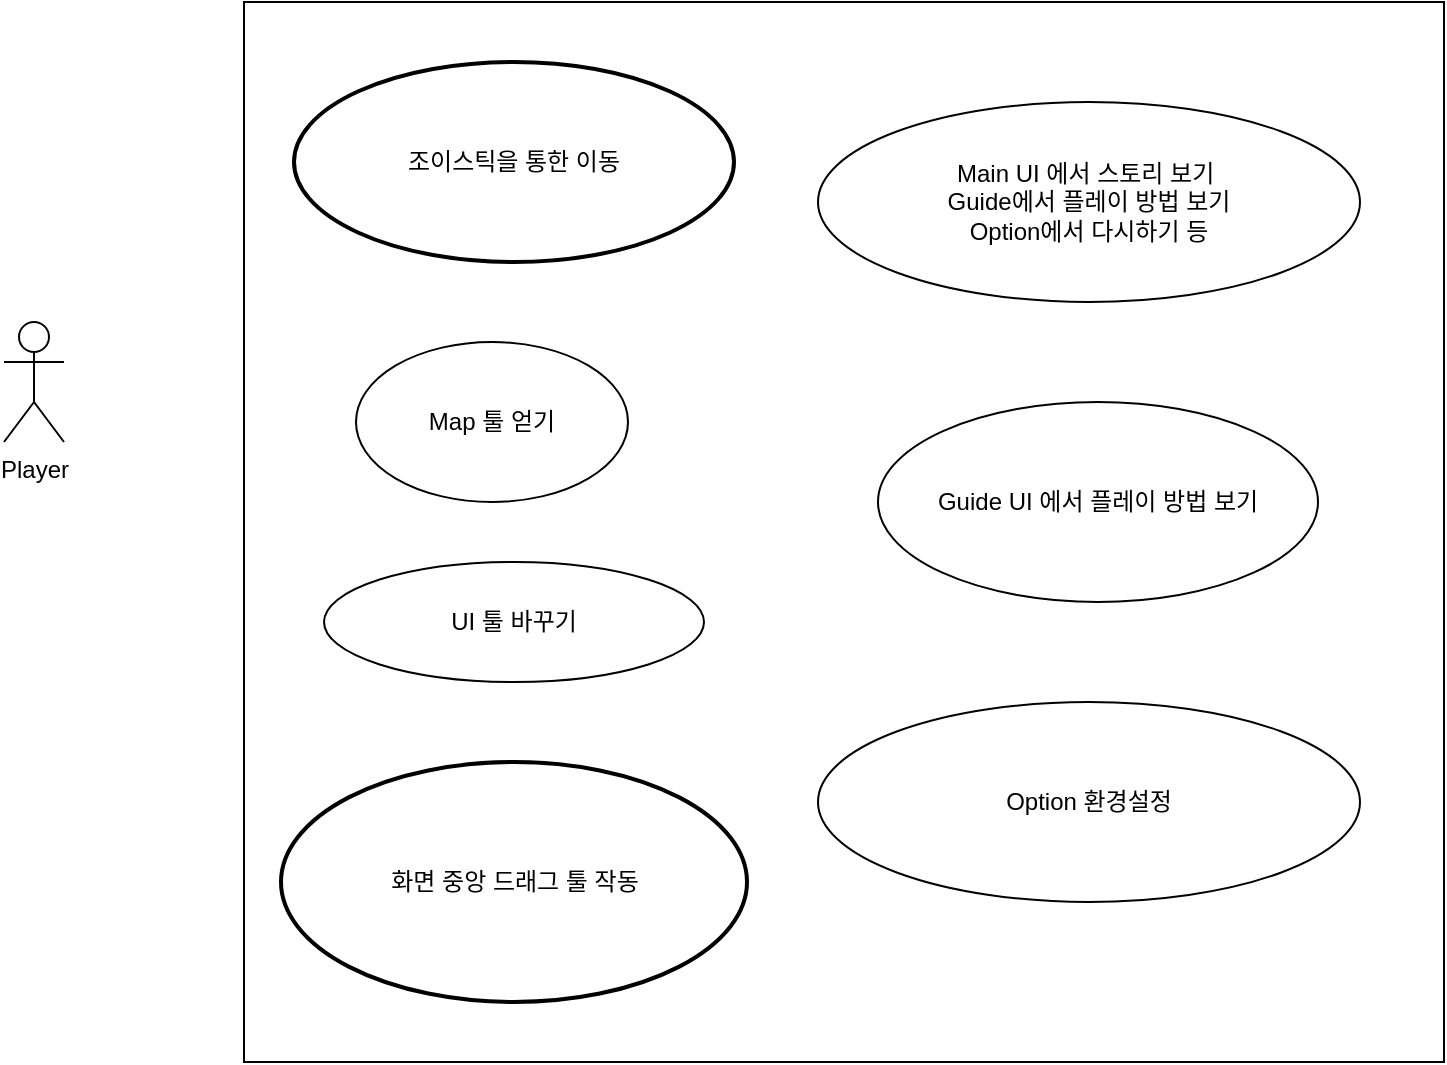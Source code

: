 <mxfile version="21.1.1" type="github" pages="5">
  <diagram name="페이지-1" id="QFwXqVVtOuhSBCvKckYJ">
    <mxGraphModel dx="1518" dy="984" grid="1" gridSize="10" guides="1" tooltips="1" connect="1" arrows="1" fold="1" page="1" pageScale="1" pageWidth="827" pageHeight="1169" math="0" shadow="0">
      <root>
        <mxCell id="0" />
        <mxCell id="1" parent="0" />
        <mxCell id="TKa2AWvksEzY80sRVNQj-1" value="Player" style="shape=umlActor;verticalLabelPosition=bottom;verticalAlign=top;html=1;outlineConnect=0;" parent="1" vertex="1">
          <mxGeometry x="1110" y="260" width="30" height="60" as="geometry" />
        </mxCell>
        <mxCell id="TKa2AWvksEzY80sRVNQj-7" value="" style="rounded=0;whiteSpace=wrap;html=1;" parent="1" vertex="1">
          <mxGeometry x="1230" y="100" width="600" height="530" as="geometry" />
        </mxCell>
        <mxCell id="TKa2AWvksEzY80sRVNQj-8" value="UI 툴 바꾸기" style="ellipse;whiteSpace=wrap;html=1;" parent="1" vertex="1">
          <mxGeometry x="1270" y="380" width="190" height="60" as="geometry" />
        </mxCell>
        <mxCell id="TKa2AWvksEzY80sRVNQj-10" value="Main UI 에서 스토리 보기&amp;nbsp;&lt;br&gt;Guide에서 플레이 방법 보기&lt;br&gt;Option에서 다시하기 등" style="ellipse;whiteSpace=wrap;html=1;" parent="1" vertex="1">
          <mxGeometry x="1517" y="150" width="271" height="100" as="geometry" />
        </mxCell>
        <mxCell id="TKa2AWvksEzY80sRVNQj-11" value="Map 툴 얻기" style="ellipse;whiteSpace=wrap;html=1;" parent="1" vertex="1">
          <mxGeometry x="1286" y="270" width="136" height="80" as="geometry" />
        </mxCell>
        <mxCell id="gr91UfhtkXh86Y-uoXjA-2" value="조이스틱을 통한 이동" style="strokeWidth=2;html=1;shape=mxgraph.flowchart.start_1;whiteSpace=wrap;" parent="1" vertex="1">
          <mxGeometry x="1255" y="130" width="220" height="100" as="geometry" />
        </mxCell>
        <mxCell id="gr91UfhtkXh86Y-uoXjA-5" value="화면 중앙 드래그 툴 작동" style="strokeWidth=2;html=1;shape=mxgraph.flowchart.start_1;whiteSpace=wrap;" parent="1" vertex="1">
          <mxGeometry x="1248.5" y="480" width="233" height="120" as="geometry" />
        </mxCell>
        <mxCell id="7vTayhFNNw9DyVIhhzZf-3" value="Guide UI 에서 플레이 방법 보기" style="ellipse;whiteSpace=wrap;html=1;" parent="1" vertex="1">
          <mxGeometry x="1547" y="300" width="220" height="100" as="geometry" />
        </mxCell>
        <mxCell id="7vTayhFNNw9DyVIhhzZf-4" value="Option 환경설정" style="ellipse;whiteSpace=wrap;html=1;" parent="1" vertex="1">
          <mxGeometry x="1517" y="450" width="271" height="100" as="geometry" />
        </mxCell>
      </root>
    </mxGraphModel>
  </diagram>
  <diagram name="User Case Diagram" id="_l-K0blJii1475b7t7_h">
    <mxGraphModel dx="1358" dy="569" grid="1" gridSize="10" guides="1" tooltips="1" connect="1" arrows="1" fold="1" page="1" pageScale="1" pageWidth="827" pageHeight="1169" math="0" shadow="0">
      <root>
        <mxCell id="lyqAx3bZcfFtdC4YAa5E-0" />
        <mxCell id="lyqAx3bZcfFtdC4YAa5E-1" parent="lyqAx3bZcfFtdC4YAa5E-0" />
        <mxCell id="lyqAx3bZcfFtdC4YAa5E-2" value="Player" style="shape=umlActor;verticalLabelPosition=bottom;verticalAlign=top;html=1;outlineConnect=0;" vertex="1" parent="lyqAx3bZcfFtdC4YAa5E-1">
          <mxGeometry x="100" y="460" width="30" height="60" as="geometry" />
        </mxCell>
        <mxCell id="afQ5bSVbSueIJNbFIkNy-7" value="" style="swimlane;startSize=0;" vertex="1" parent="lyqAx3bZcfFtdC4YAa5E-1">
          <mxGeometry x="180" y="300" width="530" height="520" as="geometry" />
        </mxCell>
        <mxCell id="afQ5bSVbSueIJNbFIkNy-9" value="캐릭터 위치 조작" style="ellipse;whiteSpace=wrap;html=1;" vertex="1" parent="afQ5bSVbSueIJNbFIkNy-7">
          <mxGeometry x="100" y="70" width="200" height="50" as="geometry" />
        </mxCell>
        <mxCell id="afQ5bSVbSueIJNbFIkNy-10" value="Tools 획득 및 조작" style="ellipse;whiteSpace=wrap;html=1;" vertex="1" parent="afQ5bSVbSueIJNbFIkNy-7">
          <mxGeometry x="100" y="150" width="170" height="50" as="geometry" />
        </mxCell>
        <mxCell id="afQ5bSVbSueIJNbFIkNy-17" value="벽면 조작 (퍼즐 풀기)" style="ellipse;whiteSpace=wrap;html=1;" vertex="1" parent="afQ5bSVbSueIJNbFIkNy-7">
          <mxGeometry x="50" y="270" width="150" height="50" as="geometry" />
        </mxCell>
        <mxCell id="afQ5bSVbSueIJNbFIkNy-18" value="게임" style="text;html=1;strokeColor=none;fillColor=none;align=center;verticalAlign=middle;whiteSpace=wrap;rounded=0;" vertex="1" parent="afQ5bSVbSueIJNbFIkNy-7">
          <mxGeometry x="140" width="110" height="30" as="geometry" />
        </mxCell>
        <mxCell id="afQ5bSVbSueIJNbFIkNy-19" value="게임 옵션 변경" style="ellipse;whiteSpace=wrap;html=1;" vertex="1" parent="afQ5bSVbSueIJNbFIkNy-7">
          <mxGeometry x="100" y="350" width="100" height="50" as="geometry" />
        </mxCell>
        <mxCell id="afQ5bSVbSueIJNbFIkNy-29" value="스토리 보기" style="ellipse;whiteSpace=wrap;html=1;" vertex="1" parent="afQ5bSVbSueIJNbFIkNy-7">
          <mxGeometry x="90" y="430" width="100" height="50" as="geometry" />
        </mxCell>
        <mxCell id="afQ5bSVbSueIJNbFIkNy-38" value="&amp;lt;&amp;lt;include&amp;gt;&amp;gt;" style="endArrow=open;endSize=12;dashed=1;html=1;rounded=0;exitX=0.5;exitY=1;exitDx=0;exitDy=0;entryX=0.5;entryY=0;entryDx=0;entryDy=0;" edge="1" parent="afQ5bSVbSueIJNbFIkNy-7" source="afQ5bSVbSueIJNbFIkNy-10" target="afQ5bSVbSueIJNbFIkNy-39">
          <mxGeometry width="160" relative="1" as="geometry">
            <mxPoint x="-120" y="190" as="sourcePoint" />
            <mxPoint x="170" y="250" as="targetPoint" />
          </mxGeometry>
        </mxCell>
        <mxCell id="afQ5bSVbSueIJNbFIkNy-39" value="벽면 색 변환" style="ellipse;whiteSpace=wrap;html=1;" vertex="1" parent="afQ5bSVbSueIJNbFIkNy-7">
          <mxGeometry x="280" y="270" width="100" height="50" as="geometry" />
        </mxCell>
        <mxCell id="afQ5bSVbSueIJNbFIkNy-41" value="&amp;lt;&amp;lt;include&amp;gt;&amp;gt;" style="endArrow=open;endSize=12;dashed=1;html=1;rounded=0;exitX=1;exitY=0.5;exitDx=0;exitDy=0;entryX=0;entryY=1;entryDx=0;entryDy=0;" edge="1" parent="afQ5bSVbSueIJNbFIkNy-7" source="afQ5bSVbSueIJNbFIkNy-17" target="afQ5bSVbSueIJNbFIkNy-39">
          <mxGeometry width="160" relative="1" as="geometry">
            <mxPoint x="180" y="200" as="sourcePoint" />
            <mxPoint x="295" y="277" as="targetPoint" />
          </mxGeometry>
        </mxCell>
        <mxCell id="afQ5bSVbSueIJNbFIkNy-51" style="edgeStyle=orthogonalEdgeStyle;rounded=0;orthogonalLoop=1;jettySize=auto;html=1;exitX=0;exitY=0.5;exitDx=0;exitDy=0;" edge="1" parent="afQ5bSVbSueIJNbFIkNy-7" source="afQ5bSVbSueIJNbFIkNy-46">
          <mxGeometry relative="1" as="geometry">
            <mxPoint x="410.259" y="195.296" as="targetPoint" />
          </mxGeometry>
        </mxCell>
        <mxCell id="afQ5bSVbSueIJNbFIkNy-46" value="성공 스토리 출력" style="ellipse;whiteSpace=wrap;html=1;" vertex="1" parent="afQ5bSVbSueIJNbFIkNy-7">
          <mxGeometry x="410" y="170" width="100" height="50" as="geometry" />
        </mxCell>
        <mxCell id="afQ5bSVbSueIJNbFIkNy-47" value="실패 해당 Room RE" style="ellipse;whiteSpace=wrap;html=1;" vertex="1" parent="afQ5bSVbSueIJNbFIkNy-7">
          <mxGeometry x="430" y="300" width="100" height="50" as="geometry" />
        </mxCell>
        <mxCell id="afQ5bSVbSueIJNbFIkNy-49" value="&amp;lt;&amp;lt;extended&amp;gt;&amp;gt;" style="endArrow=open;endSize=12;dashed=1;html=1;rounded=0;exitX=1;exitY=0;exitDx=0;exitDy=0;entryX=0;entryY=0.5;entryDx=0;entryDy=0;" edge="1" parent="afQ5bSVbSueIJNbFIkNy-7" source="afQ5bSVbSueIJNbFIkNy-39" target="afQ5bSVbSueIJNbFIkNy-46">
          <mxGeometry width="160" relative="1" as="geometry">
            <mxPoint x="190" y="290" as="sourcePoint" />
            <mxPoint x="294" y="277" as="targetPoint" />
          </mxGeometry>
        </mxCell>
        <mxCell id="afQ5bSVbSueIJNbFIkNy-50" value="&amp;lt;&amp;lt;extended&amp;gt;&amp;gt;" style="endArrow=open;endSize=12;dashed=1;html=1;rounded=0;exitX=1;exitY=0;exitDx=0;exitDy=0;entryX=0.5;entryY=0;entryDx=0;entryDy=0;" edge="1" parent="afQ5bSVbSueIJNbFIkNy-7" source="afQ5bSVbSueIJNbFIkNy-39" target="afQ5bSVbSueIJNbFIkNy-47">
          <mxGeometry width="160" relative="1" as="geometry">
            <mxPoint x="366" y="277" as="sourcePoint" />
            <mxPoint x="420" y="205" as="targetPoint" />
          </mxGeometry>
        </mxCell>
        <mxCell id="afQ5bSVbSueIJNbFIkNy-30" value="" style="endArrow=none;html=1;rounded=0;exitX=1;exitY=0.333;exitDx=0;exitDy=0;exitPerimeter=0;entryX=-0.009;entryY=0.625;entryDx=0;entryDy=0;entryPerimeter=0;" edge="1" parent="lyqAx3bZcfFtdC4YAa5E-1" source="lyqAx3bZcfFtdC4YAa5E-2" target="afQ5bSVbSueIJNbFIkNy-9">
          <mxGeometry width="50" height="50" relative="1" as="geometry">
            <mxPoint x="380" y="400" as="sourcePoint" />
            <mxPoint x="430" y="350" as="targetPoint" />
          </mxGeometry>
        </mxCell>
        <mxCell id="afQ5bSVbSueIJNbFIkNy-32" value="" style="endArrow=none;html=1;rounded=0;entryX=0;entryY=0.5;entryDx=0;entryDy=0;" edge="1" parent="lyqAx3bZcfFtdC4YAa5E-1" target="afQ5bSVbSueIJNbFIkNy-10">
          <mxGeometry width="50" height="50" relative="1" as="geometry">
            <mxPoint x="130" y="480" as="sourcePoint" />
            <mxPoint x="248" y="364" as="targetPoint" />
          </mxGeometry>
        </mxCell>
        <mxCell id="afQ5bSVbSueIJNbFIkNy-34" value="" style="endArrow=none;html=1;rounded=0;entryX=0.047;entryY=0.342;entryDx=0;entryDy=0;exitX=1;exitY=0.333;exitDx=0;exitDy=0;exitPerimeter=0;entryPerimeter=0;" edge="1" parent="lyqAx3bZcfFtdC4YAa5E-1" source="lyqAx3bZcfFtdC4YAa5E-2" target="afQ5bSVbSueIJNbFIkNy-17">
          <mxGeometry width="50" height="50" relative="1" as="geometry">
            <mxPoint x="140" y="490" as="sourcePoint" />
            <mxPoint x="240" y="505" as="targetPoint" />
          </mxGeometry>
        </mxCell>
        <mxCell id="afQ5bSVbSueIJNbFIkNy-35" value="" style="endArrow=none;html=1;rounded=0;entryX=0;entryY=0.4;entryDx=0;entryDy=0;exitX=1;exitY=0.333;exitDx=0;exitDy=0;exitPerimeter=0;entryPerimeter=0;" edge="1" parent="lyqAx3bZcfFtdC4YAa5E-1" source="lyqAx3bZcfFtdC4YAa5E-2" target="afQ5bSVbSueIJNbFIkNy-19">
          <mxGeometry width="50" height="50" relative="1" as="geometry">
            <mxPoint x="140" y="490" as="sourcePoint" />
            <mxPoint x="244" y="577" as="targetPoint" />
          </mxGeometry>
        </mxCell>
        <mxCell id="afQ5bSVbSueIJNbFIkNy-36" value="" style="endArrow=none;html=1;rounded=0;entryX=0;entryY=0.5;entryDx=0;entryDy=0;exitX=1;exitY=0.333;exitDx=0;exitDy=0;exitPerimeter=0;" edge="1" parent="lyqAx3bZcfFtdC4YAa5E-1" source="lyqAx3bZcfFtdC4YAa5E-2" target="afQ5bSVbSueIJNbFIkNy-29">
          <mxGeometry width="50" height="50" relative="1" as="geometry">
            <mxPoint x="140" y="490" as="sourcePoint" />
            <mxPoint x="240" y="650" as="targetPoint" />
          </mxGeometry>
        </mxCell>
      </root>
    </mxGraphModel>
  </diagram>
  <diagram name="User Case Diagram의 복사본" id="Lh391dpkSf-bFvywFwnt">
    <mxGraphModel dx="1516" dy="615" grid="1" gridSize="10" guides="1" tooltips="1" connect="1" arrows="1" fold="1" page="1" pageScale="1" pageWidth="827" pageHeight="1169" math="0" shadow="0">
      <root>
        <mxCell id="aH0OB1pCg1TMgmbP6PJO-0" />
        <mxCell id="aH0OB1pCg1TMgmbP6PJO-1" parent="aH0OB1pCg1TMgmbP6PJO-0" />
        <mxCell id="aH0OB1pCg1TMgmbP6PJO-2" value="Player" style="shape=umlActor;verticalLabelPosition=bottom;verticalAlign=top;html=1;outlineConnect=0;" vertex="1" parent="aH0OB1pCg1TMgmbP6PJO-1">
          <mxGeometry x="100" y="460" width="30" height="60" as="geometry" />
        </mxCell>
        <mxCell id="aH0OB1pCg1TMgmbP6PJO-3" value="" style="swimlane;startSize=0;" vertex="1" parent="aH0OB1pCg1TMgmbP6PJO-1">
          <mxGeometry x="180" y="300" width="550" height="520" as="geometry" />
        </mxCell>
        <mxCell id="aH0OB1pCg1TMgmbP6PJO-4" value="캐릭터 위치 조작" style="ellipse;whiteSpace=wrap;html=1;" vertex="1" parent="aH0OB1pCg1TMgmbP6PJO-3">
          <mxGeometry x="100" y="70" width="200" height="50" as="geometry" />
        </mxCell>
        <mxCell id="aH0OB1pCg1TMgmbP6PJO-5" value="Tools 획득 및 조작" style="ellipse;whiteSpace=wrap;html=1;" vertex="1" parent="aH0OB1pCg1TMgmbP6PJO-3">
          <mxGeometry x="100" y="150" width="170" height="50" as="geometry" />
        </mxCell>
        <mxCell id="aH0OB1pCg1TMgmbP6PJO-6" value="벽면 조작 (퍼즐 풀기)" style="ellipse;whiteSpace=wrap;html=1;" vertex="1" parent="aH0OB1pCg1TMgmbP6PJO-3">
          <mxGeometry x="50" y="270" width="150" height="50" as="geometry" />
        </mxCell>
        <mxCell id="aH0OB1pCg1TMgmbP6PJO-7" value="게임" style="text;html=1;strokeColor=none;fillColor=none;align=center;verticalAlign=middle;whiteSpace=wrap;rounded=0;" vertex="1" parent="aH0OB1pCg1TMgmbP6PJO-3">
          <mxGeometry x="140" width="110" height="30" as="geometry" />
        </mxCell>
        <mxCell id="aH0OB1pCg1TMgmbP6PJO-8" value="게임 옵션 변경" style="ellipse;whiteSpace=wrap;html=1;" vertex="1" parent="aH0OB1pCg1TMgmbP6PJO-3">
          <mxGeometry x="100" y="350" width="100" height="50" as="geometry" />
        </mxCell>
        <mxCell id="aH0OB1pCg1TMgmbP6PJO-9" value="스토리 보기" style="ellipse;whiteSpace=wrap;html=1;" vertex="1" parent="aH0OB1pCg1TMgmbP6PJO-3">
          <mxGeometry x="90" y="430" width="100" height="50" as="geometry" />
        </mxCell>
        <mxCell id="aH0OB1pCg1TMgmbP6PJO-11" value="벽면 색 변환" style="ellipse;whiteSpace=wrap;html=1;" vertex="1" parent="aH0OB1pCg1TMgmbP6PJO-3">
          <mxGeometry x="280" y="270" width="100" height="50" as="geometry" />
        </mxCell>
        <mxCell id="aH0OB1pCg1TMgmbP6PJO-13" style="edgeStyle=orthogonalEdgeStyle;rounded=0;orthogonalLoop=1;jettySize=auto;html=1;exitX=0;exitY=0.5;exitDx=0;exitDy=0;" edge="1" parent="aH0OB1pCg1TMgmbP6PJO-3" source="aH0OB1pCg1TMgmbP6PJO-14">
          <mxGeometry relative="1" as="geometry">
            <mxPoint x="410.259" y="195.296" as="targetPoint" />
          </mxGeometry>
        </mxCell>
        <mxCell id="aH0OB1pCg1TMgmbP6PJO-14" value="성공 스토리 출력" style="ellipse;whiteSpace=wrap;html=1;" vertex="1" parent="aH0OB1pCg1TMgmbP6PJO-3">
          <mxGeometry x="410" y="170" width="100" height="50" as="geometry" />
        </mxCell>
        <mxCell id="aH0OB1pCg1TMgmbP6PJO-15" value="실패 해당 Room RE" style="ellipse;whiteSpace=wrap;html=1;" vertex="1" parent="aH0OB1pCg1TMgmbP6PJO-3">
          <mxGeometry x="430" y="300" width="100" height="50" as="geometry" />
        </mxCell>
      </root>
    </mxGraphModel>
  </diagram>
  <diagram id="Xgil8g30KkXrD8lQkVII" name="페이지-2">
    <mxGraphModel dx="2901" dy="4631" grid="1" gridSize="10" guides="1" tooltips="1" connect="1" arrows="1" fold="1" page="1" pageScale="1" pageWidth="827" pageHeight="1169" math="0" shadow="0">
      <root>
        <mxCell id="0" />
        <mxCell id="1" parent="0" />
        <mxCell id="MLTy6W-7F-OALNMRYZay-5" value="GameManager" style="swimlane;fontStyle=0;childLayout=stackLayout;horizontal=1;startSize=30;horizontalStack=0;resizeParent=1;resizeParentMax=0;resizeLast=0;collapsible=1;marginBottom=0;whiteSpace=wrap;html=1;fontSize=12;" parent="1" vertex="1">
          <mxGeometry x="-220" y="-2474.5" width="230" height="120" as="geometry">
            <mxRectangle x="-40" y="-2380" width="90" height="30" as="alternateBounds" />
          </mxGeometry>
        </mxCell>
        <mxCell id="MLTy6W-7F-OALNMRYZay-6" value="- _soundManager :&amp;nbsp;SoundManager" style="text;strokeColor=none;fillColor=none;align=left;verticalAlign=middle;spacingLeft=4;spacingRight=4;overflow=hidden;points=[[0,0.5],[1,0.5]];portConstraint=eastwest;rotatable=0;whiteSpace=wrap;html=1;" parent="MLTy6W-7F-OALNMRYZay-5" vertex="1">
          <mxGeometry y="30" width="230" height="30" as="geometry" />
        </mxCell>
        <mxCell id="MLTy6W-7F-OALNMRYZay-9" value="- _inputManager :&amp;nbsp;InputManager" style="text;strokeColor=none;fillColor=none;align=left;verticalAlign=middle;spacingLeft=4;spacingRight=4;overflow=hidden;points=[[0,0.5],[1,0.5]];portConstraint=eastwest;rotatable=0;whiteSpace=wrap;html=1;" parent="MLTy6W-7F-OALNMRYZay-5" vertex="1">
          <mxGeometry y="60" width="230" height="30" as="geometry" />
        </mxCell>
        <mxCell id="MLTy6W-7F-OALNMRYZay-10" value="- _uiManager :&amp;nbsp;UIManager" style="text;strokeColor=none;fillColor=none;align=left;verticalAlign=middle;spacingLeft=4;spacingRight=4;overflow=hidden;points=[[0,0.5],[1,0.5]];portConstraint=eastwest;rotatable=0;whiteSpace=wrap;html=1;" parent="MLTy6W-7F-OALNMRYZay-5" vertex="1">
          <mxGeometry y="90" width="230" height="30" as="geometry" />
        </mxCell>
        <mxCell id="MLTy6W-7F-OALNMRYZay-12" value="SoundManager" style="swimlane;fontStyle=0;childLayout=stackLayout;horizontal=1;startSize=30;horizontalStack=0;resizeParent=1;resizeParentMax=0;resizeLast=0;collapsible=1;marginBottom=0;whiteSpace=wrap;html=1;fontSize=12;" parent="1" vertex="1" collapsed="1">
          <mxGeometry x="90" y="-2504.5" width="90" height="30" as="geometry">
            <mxRectangle x="100" y="-2430" width="330" height="250" as="alternateBounds" />
          </mxGeometry>
        </mxCell>
        <mxCell id="MLTy6W-7F-OALNMRYZay-13" value="- AudioSource[] _audioSources&amp;nbsp;" style="text;strokeColor=none;fillColor=none;align=left;verticalAlign=middle;spacingLeft=4;spacingRight=4;overflow=hidden;points=[[0,0.5],[1,0.5]];portConstraint=eastwest;rotatable=0;whiteSpace=wrap;html=1;" parent="MLTy6W-7F-OALNMRYZay-12" vertex="1">
          <mxGeometry y="30" width="330" height="30" as="geometry" />
        </mxCell>
        <mxCell id="MLTy6W-7F-OALNMRYZay-14" value="- Dictionary&amp;lt;string, AudioClip&amp;gt; _audioClips&amp;nbsp;" style="text;strokeColor=none;fillColor=none;align=left;verticalAlign=middle;spacingLeft=4;spacingRight=4;overflow=hidden;points=[[0,0.5],[1,0.5]];portConstraint=eastwest;rotatable=0;whiteSpace=wrap;html=1;" parent="MLTy6W-7F-OALNMRYZay-12" vertex="1">
          <mxGeometry y="60" width="330" height="30" as="geometry" />
        </mxCell>
        <mxCell id="MLTy6W-7F-OALNMRYZay-15" value="+ Init() : void" style="text;strokeColor=none;fillColor=none;align=left;verticalAlign=middle;spacingLeft=4;spacingRight=4;overflow=hidden;points=[[0,0.5],[1,0.5]];portConstraint=eastwest;rotatable=0;whiteSpace=wrap;html=1;" parent="MLTy6W-7F-OALNMRYZay-12" vertex="1">
          <mxGeometry y="90" width="330" height="40" as="geometry" />
        </mxCell>
        <mxCell id="MLTy6W-7F-OALNMRYZay-16" value="" style="endArrow=none;html=1;rounded=0;exitX=0.009;exitY=-0.01;exitDx=0;exitDy=0;exitPerimeter=0;entryX=0.991;entryY=0.015;entryDx=0;entryDy=0;entryPerimeter=0;" parent="MLTy6W-7F-OALNMRYZay-12" source="MLTy6W-7F-OALNMRYZay-15" target="MLTy6W-7F-OALNMRYZay-15" edge="1">
          <mxGeometry width="50" height="50" relative="1" as="geometry">
            <mxPoint x="110" y="60" as="sourcePoint" />
            <mxPoint x="226" y="120" as="targetPoint" />
            <Array as="points" />
          </mxGeometry>
        </mxCell>
        <mxCell id="MLTy6W-7F-OALNMRYZay-17" value="+ Play(string, Define.Sound , float) :void&amp;nbsp;" style="text;strokeColor=none;fillColor=none;align=left;verticalAlign=middle;spacingLeft=4;spacingRight=4;overflow=hidden;points=[[0,0.5],[1,0.5]];portConstraint=eastwest;rotatable=0;whiteSpace=wrap;html=1;" parent="MLTy6W-7F-OALNMRYZay-12" vertex="1">
          <mxGeometry y="130" width="330" height="40" as="geometry" />
        </mxCell>
        <mxCell id="MLTy6W-7F-OALNMRYZay-18" value="+ Play(AudioClip, Define.Sound type, float) : void&amp;nbsp;" style="text;strokeColor=none;fillColor=none;align=left;verticalAlign=middle;spacingLeft=4;spacingRight=4;overflow=hidden;points=[[0,0.5],[1,0.5]];portConstraint=eastwest;rotatable=0;whiteSpace=wrap;html=1;" parent="MLTy6W-7F-OALNMRYZay-12" vertex="1">
          <mxGeometry y="170" width="330" height="40" as="geometry" />
        </mxCell>
        <mxCell id="MLTy6W-7F-OALNMRYZay-19" value="- GetOrAddAudioClip(string, Define.Sound) : AudioClip&amp;nbsp;" style="text;strokeColor=none;fillColor=none;align=left;verticalAlign=middle;spacingLeft=4;spacingRight=4;overflow=hidden;points=[[0,0.5],[1,0.5]];portConstraint=eastwest;rotatable=0;whiteSpace=wrap;html=1;" parent="MLTy6W-7F-OALNMRYZay-12" vertex="1">
          <mxGeometry y="210" width="330" height="40" as="geometry" />
        </mxCell>
        <mxCell id="MLTy6W-7F-OALNMRYZay-20" value="InputManager" style="swimlane;fontStyle=0;childLayout=stackLayout;horizontal=1;startSize=30;horizontalStack=0;resizeParent=1;resizeParentMax=0;resizeLast=0;collapsible=1;marginBottom=0;whiteSpace=wrap;html=1;fontSize=12;" parent="1" vertex="1" collapsed="1">
          <mxGeometry x="90" y="-2444.5" width="90" height="30" as="geometry">
            <mxRectangle x="490" y="-2350" width="370" height="210" as="alternateBounds" />
          </mxGeometry>
        </mxCell>
        <mxCell id="MLTy6W-7F-OALNMRYZay-21" value="&lt;div&gt;- _pressed : pressed&lt;/div&gt;" style="text;strokeColor=none;fillColor=none;align=left;verticalAlign=middle;spacingLeft=4;spacingRight=4;overflow=hidden;points=[[0,0.5],[1,0.5]];portConstraint=eastwest;rotatable=0;whiteSpace=wrap;html=1;" parent="MLTy6W-7F-OALNMRYZay-20" vertex="1">
          <mxGeometry y="30" width="370" height="30" as="geometry" />
        </mxCell>
        <mxCell id="MLTy6W-7F-OALNMRYZay-22" value="&lt;div&gt;- _pressedTime : float&lt;/div&gt;" style="text;strokeColor=none;fillColor=none;align=left;verticalAlign=middle;spacingLeft=4;spacingRight=4;overflow=hidden;points=[[0,0.5],[1,0.5]];portConstraint=eastwest;rotatable=0;whiteSpace=wrap;html=1;" parent="MLTy6W-7F-OALNMRYZay-20" vertex="1">
          <mxGeometry y="60" width="370" height="30" as="geometry" />
        </mxCell>
        <mxCell id="MLTy6W-7F-OALNMRYZay-23" value="+ MouseAction :&amp;nbsp; Action&amp;nbsp;" style="text;strokeColor=none;fillColor=none;align=left;verticalAlign=middle;spacingLeft=4;spacingRight=4;overflow=hidden;points=[[0,0.5],[1,0.5]];portConstraint=eastwest;rotatable=0;whiteSpace=wrap;html=1;" parent="MLTy6W-7F-OALNMRYZay-20" vertex="1">
          <mxGeometry y="90" width="370" height="40" as="geometry" />
        </mxCell>
        <mxCell id="MLTy6W-7F-OALNMRYZay-24" value="" style="endArrow=none;html=1;rounded=0;exitX=0.009;exitY=-0.01;exitDx=0;exitDy=0;exitPerimeter=0;entryX=0.991;entryY=0.015;entryDx=0;entryDy=0;entryPerimeter=0;" parent="MLTy6W-7F-OALNMRYZay-20" source="MLTy6W-7F-OALNMRYZay-23" target="MLTy6W-7F-OALNMRYZay-23" edge="1">
          <mxGeometry width="50" height="50" relative="1" as="geometry">
            <mxPoint x="110" y="60" as="sourcePoint" />
            <mxPoint x="226" y="120" as="targetPoint" />
            <Array as="points" />
          </mxGeometry>
        </mxCell>
        <mxCell id="MLTy6W-7F-OALNMRYZay-25" value="+ OnUpdate() : void" style="text;strokeColor=none;fillColor=none;align=left;verticalAlign=middle;spacingLeft=4;spacingRight=4;overflow=hidden;points=[[0,0.5],[1,0.5]];portConstraint=eastwest;rotatable=0;whiteSpace=wrap;html=1;" parent="MLTy6W-7F-OALNMRYZay-20" vertex="1">
          <mxGeometry y="130" width="370" height="40" as="geometry" />
        </mxCell>
        <mxCell id="MLTy6W-7F-OALNMRYZay-26" value="+ Clear() : void&amp;nbsp;" style="text;strokeColor=none;fillColor=none;align=left;verticalAlign=middle;spacingLeft=4;spacingRight=4;overflow=hidden;points=[[0,0.5],[1,0.5]];portConstraint=eastwest;rotatable=0;whiteSpace=wrap;html=1;" parent="MLTy6W-7F-OALNMRYZay-20" vertex="1">
          <mxGeometry y="170" width="370" height="40" as="geometry" />
        </mxCell>
        <mxCell id="MLTy6W-7F-OALNMRYZay-27" value="UIManager" style="swimlane;fontStyle=0;childLayout=stackLayout;horizontal=1;startSize=30;horizontalStack=0;resizeParent=1;resizeParentMax=0;resizeLast=0;collapsible=1;marginBottom=0;whiteSpace=wrap;html=1;fontSize=12;" parent="1" vertex="1" collapsed="1">
          <mxGeometry x="100" y="-2384.5" width="70" height="30" as="geometry">
            <mxRectangle x="310" y="-2268" width="530" height="490" as="alternateBounds" />
          </mxGeometry>
        </mxCell>
        <mxCell id="MLTy6W-7F-OALNMRYZay-28" value="&lt;div&gt;&lt;/div&gt;- popupStack : Stack&amp;lt;UI_Popup&amp;gt;" style="text;strokeColor=none;fillColor=none;align=left;verticalAlign=middle;spacingLeft=4;spacingRight=4;overflow=hidden;points=[[0,0.5],[1,0.5]];portConstraint=eastwest;rotatable=0;whiteSpace=wrap;html=1;" parent="MLTy6W-7F-OALNMRYZay-27" vertex="1">
          <mxGeometry y="30" width="530" height="30" as="geometry" />
        </mxCell>
        <mxCell id="MLTy6W-7F-OALNMRYZay-29" value="-&amp;nbsp;_sceneUI : UI_Scene" style="text;strokeColor=none;fillColor=none;align=left;verticalAlign=middle;spacingLeft=4;spacingRight=4;overflow=hidden;points=[[0,0.5],[1,0.5]];portConstraint=eastwest;rotatable=0;whiteSpace=wrap;html=1;" parent="MLTy6W-7F-OALNMRYZay-27" vertex="1">
          <mxGeometry y="60" width="530" height="30" as="geometry" />
        </mxCell>
        <mxCell id="MLTy6W-7F-OALNMRYZay-30" value="" style="endArrow=none;html=1;rounded=0;exitX=0.009;exitY=-0.01;exitDx=0;exitDy=0;exitPerimeter=0;entryX=0.991;entryY=0.015;entryDx=0;entryDy=0;entryPerimeter=0;" parent="MLTy6W-7F-OALNMRYZay-27" source="MLTy6W-7F-OALNMRYZay-31" target="MLTy6W-7F-OALNMRYZay-31" edge="1">
          <mxGeometry width="50" height="50" relative="1" as="geometry">
            <mxPoint x="110" y="60" as="sourcePoint" />
            <mxPoint x="226" y="120" as="targetPoint" />
            <Array as="points" />
          </mxGeometry>
        </mxCell>
        <mxCell id="MLTy6W-7F-OALNMRYZay-31" value="+ Root() : GameObject&amp;nbsp;" style="text;strokeColor=none;fillColor=none;align=left;verticalAlign=middle;spacingLeft=4;spacingRight=4;overflow=hidden;points=[[0,0.5],[1,0.5]];portConstraint=eastwest;rotatable=0;whiteSpace=wrap;html=1;" parent="MLTy6W-7F-OALNMRYZay-27" vertex="1">
          <mxGeometry y="90" width="530" height="40" as="geometry" />
        </mxCell>
        <mxCell id="MLTy6W-7F-OALNMRYZay-32" value="+ SetCanvas(GameObject, bool) : void&amp;nbsp;" style="text;strokeColor=none;fillColor=none;align=left;verticalAlign=middle;spacingLeft=4;spacingRight=4;overflow=hidden;points=[[0,0.5],[1,0.5]];portConstraint=eastwest;rotatable=0;whiteSpace=wrap;html=1;" parent="MLTy6W-7F-OALNMRYZay-27" vertex="1">
          <mxGeometry y="130" width="530" height="40" as="geometry" />
        </mxCell>
        <mxCell id="MLTy6W-7F-OALNMRYZay-33" value="&lt;div&gt;+ MakeWorldSpaceUI&amp;lt;T&amp;gt;(Transform, string) : T&lt;/div&gt;&lt;div&gt; &lt;/div&gt;" style="text;strokeColor=none;fillColor=none;align=left;verticalAlign=middle;spacingLeft=4;spacingRight=4;overflow=hidden;points=[[0,0.5],[1,0.5]];portConstraint=eastwest;rotatable=0;whiteSpace=wrap;html=1;" parent="MLTy6W-7F-OALNMRYZay-27" vertex="1">
          <mxGeometry y="170" width="530" height="40" as="geometry" />
        </mxCell>
        <mxCell id="MLTy6W-7F-OALNMRYZay-34" value="&lt;div&gt;+ MakeSubItem&amp;lt;T&amp;gt;(Transform, string name) : T&lt;/div&gt;&lt;div&gt; &lt;/div&gt;" style="text;strokeColor=none;fillColor=none;align=left;verticalAlign=middle;spacingLeft=4;spacingRight=4;overflow=hidden;points=[[0,0.5],[1,0.5]];portConstraint=eastwest;rotatable=0;whiteSpace=wrap;html=1;" parent="MLTy6W-7F-OALNMRYZay-27" vertex="1">
          <mxGeometry y="210" width="530" height="40" as="geometry" />
        </mxCell>
        <mxCell id="MLTy6W-7F-OALNMRYZay-35" value="&lt;div&gt;+ ShowSceneUI&amp;lt;T&amp;gt;(string) : T&lt;/div&gt;&lt;div&gt; &lt;/div&gt;" style="text;strokeColor=none;fillColor=none;align=left;verticalAlign=middle;spacingLeft=4;spacingRight=4;overflow=hidden;points=[[0,0.5],[1,0.5]];portConstraint=eastwest;rotatable=0;whiteSpace=wrap;html=1;" parent="MLTy6W-7F-OALNMRYZay-27" vertex="1">
          <mxGeometry y="250" width="530" height="40" as="geometry" />
        </mxCell>
        <mxCell id="MLTy6W-7F-OALNMRYZay-36" value="&lt;div&gt;+ ShowPopupUI&amp;lt;T&amp;gt;(string) :T&lt;/div&gt;&lt;div&gt; &lt;/div&gt;" style="text;strokeColor=none;fillColor=none;align=left;verticalAlign=middle;spacingLeft=4;spacingRight=4;overflow=hidden;points=[[0,0.5],[1,0.5]];portConstraint=eastwest;rotatable=0;whiteSpace=wrap;html=1;" parent="MLTy6W-7F-OALNMRYZay-27" vertex="1">
          <mxGeometry y="290" width="530" height="40" as="geometry" />
        </mxCell>
        <mxCell id="MLTy6W-7F-OALNMRYZay-37" value="&lt;div&gt;+ ClosePopupUI(UI_Popup) : void&lt;/div&gt;&lt;div&gt; &lt;/div&gt;" style="text;strokeColor=none;fillColor=none;align=left;verticalAlign=middle;spacingLeft=4;spacingRight=4;overflow=hidden;points=[[0,0.5],[1,0.5]];portConstraint=eastwest;rotatable=0;whiteSpace=wrap;html=1;" parent="MLTy6W-7F-OALNMRYZay-27" vertex="1">
          <mxGeometry y="330" width="530" height="40" as="geometry" />
        </mxCell>
        <mxCell id="MLTy6W-7F-OALNMRYZay-38" value="&lt;div&gt;+ ClosePopupUI() : void&lt;/div&gt;&lt;div&gt; &lt;/div&gt;" style="text;strokeColor=none;fillColor=none;align=left;verticalAlign=middle;spacingLeft=4;spacingRight=4;overflow=hidden;points=[[0,0.5],[1,0.5]];portConstraint=eastwest;rotatable=0;whiteSpace=wrap;html=1;" parent="MLTy6W-7F-OALNMRYZay-27" vertex="1">
          <mxGeometry y="370" width="530" height="40" as="geometry" />
        </mxCell>
        <mxCell id="MLTy6W-7F-OALNMRYZay-39" value="&lt;div&gt;+ CloseAllPopupUI() : void&lt;/div&gt;&lt;div&gt; &lt;/div&gt;" style="text;strokeColor=none;fillColor=none;align=left;verticalAlign=middle;spacingLeft=4;spacingRight=4;overflow=hidden;points=[[0,0.5],[1,0.5]];portConstraint=eastwest;rotatable=0;whiteSpace=wrap;html=1;" parent="MLTy6W-7F-OALNMRYZay-27" vertex="1">
          <mxGeometry y="410" width="530" height="40" as="geometry" />
        </mxCell>
        <mxCell id="MLTy6W-7F-OALNMRYZay-40" value="&lt;div&gt;+ Clear() :void&lt;/div&gt;&lt;div&gt; &lt;/div&gt;" style="text;strokeColor=none;fillColor=none;align=left;verticalAlign=middle;spacingLeft=4;spacingRight=4;overflow=hidden;points=[[0,0.5],[1,0.5]];portConstraint=eastwest;rotatable=0;whiteSpace=wrap;html=1;" parent="MLTy6W-7F-OALNMRYZay-27" vertex="1">
          <mxGeometry y="450" width="530" height="40" as="geometry" />
        </mxCell>
        <mxCell id="MLTy6W-7F-OALNMRYZay-55" value="https://www.nextree.co.kr/p6753/&lt;br&gt;&lt;br&gt;Code Convention&amp;nbsp;&lt;br&gt;&lt;br&gt;private 변수 앞에 _(언더바)&lt;br&gt;클래스 시작 대문자&lt;br&gt;함수 시작 대문자&lt;br&gt;readonly 전부 대문자&amp;nbsp;&lt;br&gt;" style="text;strokeColor=none;fillColor=none;align=left;verticalAlign=middle;spacingLeft=4;spacingRight=4;overflow=hidden;points=[[0,0.5],[1,0.5]];portConstraint=eastwest;rotatable=0;whiteSpace=wrap;html=1;" parent="1" vertex="1">
          <mxGeometry x="-440" y="-2624.5" width="200" height="120" as="geometry" />
        </mxCell>
        <mxCell id="MLTy6W-7F-OALNMRYZay-56" value="" style="endArrow=diamondThin;endFill=1;endSize=24;html=1;rounded=0;entryX=1;entryY=0.5;entryDx=0;entryDy=0;exitX=-0.011;exitY=0.034;exitDx=0;exitDy=0;exitPerimeter=0;" parent="1" source="MLTy6W-7F-OALNMRYZay-12" target="MLTy6W-7F-OALNMRYZay-6" edge="1">
          <mxGeometry width="160" relative="1" as="geometry">
            <mxPoint x="350" y="-2160" as="sourcePoint" />
            <mxPoint x="510" y="-2160" as="targetPoint" />
          </mxGeometry>
        </mxCell>
        <mxCell id="MLTy6W-7F-OALNMRYZay-57" value="" style="endArrow=diamondThin;endFill=1;endSize=24;html=1;rounded=0;entryX=1;entryY=0.5;entryDx=0;entryDy=0;exitX=0;exitY=0.25;exitDx=0;exitDy=0;" parent="1" source="MLTy6W-7F-OALNMRYZay-20" target="MLTy6W-7F-OALNMRYZay-9" edge="1">
          <mxGeometry width="160" relative="1" as="geometry">
            <mxPoint x="396" y="-2351" as="sourcePoint" />
            <mxPoint x="270" y="-2185" as="targetPoint" />
          </mxGeometry>
        </mxCell>
        <mxCell id="MLTy6W-7F-OALNMRYZay-58" value="" style="endArrow=diamondThin;endFill=1;endSize=24;html=1;rounded=0;entryX=1;entryY=0.5;entryDx=0;entryDy=0;exitX=-0.001;exitY=0.031;exitDx=0;exitDy=0;exitPerimeter=0;" parent="1" source="MLTy6W-7F-OALNMRYZay-27" target="MLTy6W-7F-OALNMRYZay-10" edge="1">
          <mxGeometry width="160" relative="1" as="geometry">
            <mxPoint x="380" y="-2030" as="sourcePoint" />
            <mxPoint x="280" y="-2175" as="targetPoint" />
          </mxGeometry>
        </mxCell>
        <mxCell id="MLTy6W-7F-OALNMRYZay-59" value="«abstract»&lt;br&gt;UI_Popup" style="swimlane;fontStyle=0;childLayout=stackLayout;horizontal=1;startSize=30;horizontalStack=0;resizeParent=1;resizeParentMax=0;resizeLast=0;collapsible=1;marginBottom=0;whiteSpace=wrap;html=1;fontSize=12;" parent="1" vertex="1" collapsed="1">
          <mxGeometry x="220" y="-2338" width="60" height="30" as="geometry">
            <mxRectangle x="930" y="-2150" width="530" height="490" as="alternateBounds" />
          </mxGeometry>
        </mxCell>
        <mxCell id="MLTy6W-7F-OALNMRYZay-60" value="&lt;div&gt;&lt;/div&gt;- popupStack : Stack&amp;lt;UI_Popup&amp;gt;" style="text;strokeColor=none;fillColor=none;align=left;verticalAlign=middle;spacingLeft=4;spacingRight=4;overflow=hidden;points=[[0,0.5],[1,0.5]];portConstraint=eastwest;rotatable=0;whiteSpace=wrap;html=1;" parent="MLTy6W-7F-OALNMRYZay-59" vertex="1">
          <mxGeometry y="30" width="530" height="30" as="geometry" />
        </mxCell>
        <mxCell id="MLTy6W-7F-OALNMRYZay-61" value="-&amp;nbsp;_sceneUI : UI_Scene" style="text;strokeColor=none;fillColor=none;align=left;verticalAlign=middle;spacingLeft=4;spacingRight=4;overflow=hidden;points=[[0,0.5],[1,0.5]];portConstraint=eastwest;rotatable=0;whiteSpace=wrap;html=1;" parent="MLTy6W-7F-OALNMRYZay-59" vertex="1">
          <mxGeometry y="60" width="530" height="30" as="geometry" />
        </mxCell>
        <mxCell id="MLTy6W-7F-OALNMRYZay-62" value="" style="endArrow=none;html=1;rounded=0;exitX=0.009;exitY=-0.01;exitDx=0;exitDy=0;exitPerimeter=0;entryX=0.991;entryY=0.015;entryDx=0;entryDy=0;entryPerimeter=0;" parent="MLTy6W-7F-OALNMRYZay-59" source="MLTy6W-7F-OALNMRYZay-63" target="MLTy6W-7F-OALNMRYZay-63" edge="1">
          <mxGeometry width="50" height="50" relative="1" as="geometry">
            <mxPoint x="110" y="60" as="sourcePoint" />
            <mxPoint x="226" y="120" as="targetPoint" />
            <Array as="points" />
          </mxGeometry>
        </mxCell>
        <mxCell id="MLTy6W-7F-OALNMRYZay-63" value="+ Root() : GameObject&amp;nbsp;" style="text;strokeColor=none;fillColor=none;align=left;verticalAlign=middle;spacingLeft=4;spacingRight=4;overflow=hidden;points=[[0,0.5],[1,0.5]];portConstraint=eastwest;rotatable=0;whiteSpace=wrap;html=1;" parent="MLTy6W-7F-OALNMRYZay-59" vertex="1">
          <mxGeometry y="90" width="530" height="40" as="geometry" />
        </mxCell>
        <mxCell id="MLTy6W-7F-OALNMRYZay-64" value="+ SetCanvas(GameObject, bool) : void&amp;nbsp;" style="text;strokeColor=none;fillColor=none;align=left;verticalAlign=middle;spacingLeft=4;spacingRight=4;overflow=hidden;points=[[0,0.5],[1,0.5]];portConstraint=eastwest;rotatable=0;whiteSpace=wrap;html=1;" parent="MLTy6W-7F-OALNMRYZay-59" vertex="1">
          <mxGeometry y="130" width="530" height="40" as="geometry" />
        </mxCell>
        <mxCell id="MLTy6W-7F-OALNMRYZay-65" value="&lt;div&gt;+ MakeWorldSpaceUI&amp;lt;T&amp;gt;(Transform, string) : T&lt;/div&gt;&lt;div&gt; &lt;/div&gt;" style="text;strokeColor=none;fillColor=none;align=left;verticalAlign=middle;spacingLeft=4;spacingRight=4;overflow=hidden;points=[[0,0.5],[1,0.5]];portConstraint=eastwest;rotatable=0;whiteSpace=wrap;html=1;" parent="MLTy6W-7F-OALNMRYZay-59" vertex="1">
          <mxGeometry y="170" width="530" height="40" as="geometry" />
        </mxCell>
        <mxCell id="MLTy6W-7F-OALNMRYZay-66" value="&lt;div&gt;+ MakeSubItem&amp;lt;T&amp;gt;(Transform, string name) : T&lt;/div&gt;&lt;div&gt; &lt;/div&gt;" style="text;strokeColor=none;fillColor=none;align=left;verticalAlign=middle;spacingLeft=4;spacingRight=4;overflow=hidden;points=[[0,0.5],[1,0.5]];portConstraint=eastwest;rotatable=0;whiteSpace=wrap;html=1;" parent="MLTy6W-7F-OALNMRYZay-59" vertex="1">
          <mxGeometry y="210" width="530" height="40" as="geometry" />
        </mxCell>
        <mxCell id="MLTy6W-7F-OALNMRYZay-67" value="&lt;div&gt;+ ShowSceneUI&amp;lt;T&amp;gt;(string) : T&lt;/div&gt;&lt;div&gt; &lt;/div&gt;" style="text;strokeColor=none;fillColor=none;align=left;verticalAlign=middle;spacingLeft=4;spacingRight=4;overflow=hidden;points=[[0,0.5],[1,0.5]];portConstraint=eastwest;rotatable=0;whiteSpace=wrap;html=1;" parent="MLTy6W-7F-OALNMRYZay-59" vertex="1">
          <mxGeometry y="250" width="530" height="40" as="geometry" />
        </mxCell>
        <mxCell id="MLTy6W-7F-OALNMRYZay-68" value="&lt;div&gt;+ ShowPopupUI&amp;lt;T&amp;gt;(string) :T&lt;/div&gt;&lt;div&gt; &lt;/div&gt;" style="text;strokeColor=none;fillColor=none;align=left;verticalAlign=middle;spacingLeft=4;spacingRight=4;overflow=hidden;points=[[0,0.5],[1,0.5]];portConstraint=eastwest;rotatable=0;whiteSpace=wrap;html=1;" parent="MLTy6W-7F-OALNMRYZay-59" vertex="1">
          <mxGeometry y="290" width="530" height="40" as="geometry" />
        </mxCell>
        <mxCell id="MLTy6W-7F-OALNMRYZay-69" value="&lt;div&gt;+ ClosePopupUI(UI_Popup) : void&lt;/div&gt;&lt;div&gt; &lt;/div&gt;" style="text;strokeColor=none;fillColor=none;align=left;verticalAlign=middle;spacingLeft=4;spacingRight=4;overflow=hidden;points=[[0,0.5],[1,0.5]];portConstraint=eastwest;rotatable=0;whiteSpace=wrap;html=1;" parent="MLTy6W-7F-OALNMRYZay-59" vertex="1">
          <mxGeometry y="330" width="530" height="40" as="geometry" />
        </mxCell>
        <mxCell id="MLTy6W-7F-OALNMRYZay-70" value="&lt;div&gt;+ ClosePopupUI() : void&lt;/div&gt;&lt;div&gt; &lt;/div&gt;" style="text;strokeColor=none;fillColor=none;align=left;verticalAlign=middle;spacingLeft=4;spacingRight=4;overflow=hidden;points=[[0,0.5],[1,0.5]];portConstraint=eastwest;rotatable=0;whiteSpace=wrap;html=1;" parent="MLTy6W-7F-OALNMRYZay-59" vertex="1">
          <mxGeometry y="370" width="530" height="40" as="geometry" />
        </mxCell>
        <mxCell id="MLTy6W-7F-OALNMRYZay-71" value="&lt;div&gt;+ CloseAllPopupUI() : void&lt;/div&gt;&lt;div&gt; &lt;/div&gt;" style="text;strokeColor=none;fillColor=none;align=left;verticalAlign=middle;spacingLeft=4;spacingRight=4;overflow=hidden;points=[[0,0.5],[1,0.5]];portConstraint=eastwest;rotatable=0;whiteSpace=wrap;html=1;" parent="MLTy6W-7F-OALNMRYZay-59" vertex="1">
          <mxGeometry y="410" width="530" height="40" as="geometry" />
        </mxCell>
        <mxCell id="MLTy6W-7F-OALNMRYZay-72" value="&lt;div&gt;+ Clear() :void&lt;/div&gt;&lt;div&gt; &lt;/div&gt;" style="text;strokeColor=none;fillColor=none;align=left;verticalAlign=middle;spacingLeft=4;spacingRight=4;overflow=hidden;points=[[0,0.5],[1,0.5]];portConstraint=eastwest;rotatable=0;whiteSpace=wrap;html=1;" parent="MLTy6W-7F-OALNMRYZay-59" vertex="1">
          <mxGeometry y="450" width="530" height="40" as="geometry" />
        </mxCell>
        <mxCell id="MLTy6W-7F-OALNMRYZay-73" value="«abstract»&lt;br&gt;UI_Base" style="swimlane;fontStyle=0;childLayout=stackLayout;horizontal=1;startSize=30;horizontalStack=0;resizeParent=1;resizeParentMax=0;resizeLast=0;collapsible=1;marginBottom=0;whiteSpace=wrap;html=1;fontSize=12;" parent="1" vertex="1" collapsed="1">
          <mxGeometry x="320" y="-2250" width="60" height="30" as="geometry">
            <mxRectangle x="1530" y="-1991" width="530" height="330" as="alternateBounds" />
          </mxGeometry>
        </mxCell>
        <mxCell id="MLTy6W-7F-OALNMRYZay-74" value="&lt;div&gt;# _objects : Dictionary&amp;lt;Type, UnityEngine.Object[]&amp;gt;&lt;/div&gt;&lt;div&gt; &lt;/div&gt;&lt;div&gt;&lt;/div&gt;" style="text;strokeColor=none;fillColor=none;align=left;verticalAlign=middle;spacingLeft=4;spacingRight=4;overflow=hidden;points=[[0,0.5],[1,0.5]];portConstraint=eastwest;rotatable=0;whiteSpace=wrap;html=1;" parent="MLTy6W-7F-OALNMRYZay-73" vertex="1">
          <mxGeometry y="30" width="530" height="30" as="geometry" />
        </mxCell>
        <mxCell id="MLTy6W-7F-OALNMRYZay-75" value="-&amp;nbsp;_sceneUI : UI_Scene" style="text;strokeColor=none;fillColor=none;align=left;verticalAlign=middle;spacingLeft=4;spacingRight=4;overflow=hidden;points=[[0,0.5],[1,0.5]];portConstraint=eastwest;rotatable=0;whiteSpace=wrap;html=1;" parent="MLTy6W-7F-OALNMRYZay-73" vertex="1">
          <mxGeometry y="60" width="530" height="30" as="geometry" />
        </mxCell>
        <mxCell id="MLTy6W-7F-OALNMRYZay-76" value="" style="endArrow=none;html=1;rounded=0;exitX=0.009;exitY=-0.01;exitDx=0;exitDy=0;exitPerimeter=0;entryX=0.991;entryY=0.015;entryDx=0;entryDy=0;entryPerimeter=0;" parent="MLTy6W-7F-OALNMRYZay-73" source="MLTy6W-7F-OALNMRYZay-77" target="MLTy6W-7F-OALNMRYZay-77" edge="1">
          <mxGeometry width="50" height="50" relative="1" as="geometry">
            <mxPoint x="110" y="60" as="sourcePoint" />
            <mxPoint x="226" y="120" as="targetPoint" />
            <Array as="points" />
          </mxGeometry>
        </mxCell>
        <mxCell id="MLTy6W-7F-OALNMRYZay-77" value="- Start : void" style="text;strokeColor=none;fillColor=none;align=left;verticalAlign=middle;spacingLeft=4;spacingRight=4;overflow=hidden;points=[[0,0.5],[1,0.5]];portConstraint=eastwest;rotatable=0;whiteSpace=wrap;html=1;" parent="MLTy6W-7F-OALNMRYZay-73" vertex="1">
          <mxGeometry y="90" width="530" height="40" as="geometry" />
        </mxCell>
        <mxCell id="MLTy6W-7F-OALNMRYZay-78" value="+ Init() : void" style="text;strokeColor=none;fillColor=none;align=left;verticalAlign=middle;spacingLeft=4;spacingRight=4;overflow=hidden;points=[[0,0.5],[1,0.5]];portConstraint=eastwest;rotatable=0;whiteSpace=wrap;html=1;" parent="MLTy6W-7F-OALNMRYZay-73" vertex="1">
          <mxGeometry y="130" width="530" height="40" as="geometry" />
        </mxCell>
        <mxCell id="MLTy6W-7F-OALNMRYZay-79" value="# Bind&amp;lt;T&amp;gt; (Type) : void" style="text;strokeColor=none;fillColor=none;align=left;verticalAlign=middle;spacingLeft=4;spacingRight=4;overflow=hidden;points=[[0,0.5],[1,0.5]];portConstraint=eastwest;rotatable=0;whiteSpace=wrap;html=1;" parent="MLTy6W-7F-OALNMRYZay-73" vertex="1">
          <mxGeometry y="170" width="530" height="40" as="geometry" />
        </mxCell>
        <mxCell id="MLTy6W-7F-OALNMRYZay-80" value="# Get&amp;lt;T&amp;gt; (int) : T" style="text;strokeColor=none;fillColor=none;align=left;verticalAlign=middle;spacingLeft=4;spacingRight=4;overflow=hidden;points=[[0,0.5],[1,0.5]];portConstraint=eastwest;rotatable=0;whiteSpace=wrap;html=1;" parent="MLTy6W-7F-OALNMRYZay-73" vertex="1">
          <mxGeometry y="210" width="530" height="40" as="geometry" />
        </mxCell>
        <mxCell id="MLTy6W-7F-OALNMRYZay-81" value="/// Get //// Text button ... 시리즈는 여기 쓸건 아닌가?" style="text;strokeColor=none;fillColor=none;align=left;verticalAlign=middle;spacingLeft=4;spacingRight=4;overflow=hidden;points=[[0,0.5],[1,0.5]];portConstraint=eastwest;rotatable=0;whiteSpace=wrap;html=1;" parent="MLTy6W-7F-OALNMRYZay-73" vertex="1">
          <mxGeometry y="250" width="530" height="40" as="geometry" />
        </mxCell>
        <mxCell id="MLTy6W-7F-OALNMRYZay-82" value="+ BindEvent(GameObject, Action, Define.UIEvent)" style="text;strokeColor=none;fillColor=none;align=left;verticalAlign=middle;spacingLeft=4;spacingRight=4;overflow=hidden;points=[[0,0.5],[1,0.5]];portConstraint=eastwest;rotatable=0;whiteSpace=wrap;html=1;" parent="MLTy6W-7F-OALNMRYZay-73" vertex="1">
          <mxGeometry y="290" width="530" height="40" as="geometry" />
        </mxCell>
        <mxCell id="MLTy6W-7F-OALNMRYZay-83" value="MonoBehaviour" style="swimlane;fontStyle=1;align=center;verticalAlign=top;childLayout=stackLayout;horizontal=1;startSize=26;horizontalStack=0;resizeParent=1;resizeParentMax=0;resizeLast=0;collapsible=1;marginBottom=0;whiteSpace=wrap;html=1;" parent="1" vertex="1">
          <mxGeometry x="490" y="-2120" width="160" height="34" as="geometry" />
        </mxCell>
        <mxCell id="MLTy6W-7F-OALNMRYZay-84" value="" style="line;strokeWidth=1;fillColor=none;align=left;verticalAlign=middle;spacingTop=-1;spacingLeft=3;spacingRight=3;rotatable=0;labelPosition=right;points=[];portConstraint=eastwest;strokeColor=inherit;" parent="MLTy6W-7F-OALNMRYZay-83" vertex="1">
          <mxGeometry y="26" width="160" height="8" as="geometry" />
        </mxCell>
        <mxCell id="MLTy6W-7F-OALNMRYZay-85" value="" style="endArrow=none;html=1;edgeStyle=orthogonalEdgeStyle;rounded=0;exitX=0;exitY=0;exitDx=0;exitDy=0;entryX=1;entryY=0;entryDx=0;entryDy=0;" parent="1" source="MLTy6W-7F-OALNMRYZay-83" target="MLTy6W-7F-OALNMRYZay-73" edge="1">
          <mxGeometry relative="1" as="geometry">
            <mxPoint x="1550" y="-1580" as="sourcePoint" />
            <mxPoint x="1710" y="-1580" as="targetPoint" />
            <Array as="points">
              <mxPoint x="460" y="-2120" />
              <mxPoint x="460" y="-2210" />
              <mxPoint x="380" y="-2210" />
            </Array>
          </mxGeometry>
        </mxCell>
        <mxCell id="MLTy6W-7F-OALNMRYZay-86" value="parent" style="edgeLabel;resizable=0;html=1;align=left;verticalAlign=bottom;" parent="MLTy6W-7F-OALNMRYZay-85" connectable="0" vertex="1">
          <mxGeometry x="-1" relative="1" as="geometry" />
        </mxCell>
        <mxCell id="MLTy6W-7F-OALNMRYZay-87" value="child" style="edgeLabel;resizable=0;html=1;align=right;verticalAlign=bottom;" parent="MLTy6W-7F-OALNMRYZay-85" connectable="0" vertex="1">
          <mxGeometry x="1" relative="1" as="geometry" />
        </mxCell>
        <mxCell id="MLTy6W-7F-OALNMRYZay-88" value="" style="endArrow=none;html=1;edgeStyle=orthogonalEdgeStyle;rounded=0;entryX=1;entryY=0;entryDx=0;entryDy=0;exitX=0;exitY=0;exitDx=0;exitDy=0;" parent="1" source="MLTy6W-7F-OALNMRYZay-73" target="MLTy6W-7F-OALNMRYZay-59" edge="1">
          <mxGeometry relative="1" as="geometry">
            <mxPoint x="1550" y="-2160" as="sourcePoint" />
            <mxPoint x="1380" y="-1680" as="targetPoint" />
            <Array as="points">
              <mxPoint x="300" y="-2250" />
              <mxPoint x="300" y="-2290" />
              <mxPoint x="250" y="-2290" />
            </Array>
          </mxGeometry>
        </mxCell>
        <mxCell id="MLTy6W-7F-OALNMRYZay-89" value="parent" style="edgeLabel;resizable=0;html=1;align=left;verticalAlign=bottom;" parent="MLTy6W-7F-OALNMRYZay-88" connectable="0" vertex="1">
          <mxGeometry x="-1" relative="1" as="geometry" />
        </mxCell>
        <mxCell id="MLTy6W-7F-OALNMRYZay-90" value="child" style="edgeLabel;resizable=0;html=1;align=right;verticalAlign=bottom;" parent="MLTy6W-7F-OALNMRYZay-88" connectable="0" vertex="1">
          <mxGeometry x="1" relative="1" as="geometry" />
        </mxCell>
        <mxCell id="MLTy6W-7F-OALNMRYZay-93" value="" style="endArrow=none;html=1;edgeStyle=orthogonalEdgeStyle;rounded=0;exitX=-0.002;exitY=0.118;exitDx=0;exitDy=0;exitPerimeter=0;entryX=1;entryY=0;entryDx=0;entryDy=0;" parent="1" source="MLTy6W-7F-OALNMRYZay-73" edge="1">
          <mxGeometry relative="1" as="geometry">
            <mxPoint x="1080" y="-1190" as="sourcePoint" />
            <mxPoint x="280" y="-2260" as="targetPoint" />
            <Array as="points">
              <mxPoint x="300" y="-2247" />
              <mxPoint x="300" y="-2270" />
            </Array>
          </mxGeometry>
        </mxCell>
        <mxCell id="MLTy6W-7F-OALNMRYZay-94" value="parent" style="edgeLabel;resizable=0;html=1;align=left;verticalAlign=bottom;" parent="MLTy6W-7F-OALNMRYZay-93" connectable="0" vertex="1">
          <mxGeometry x="-1" relative="1" as="geometry" />
        </mxCell>
        <mxCell id="MLTy6W-7F-OALNMRYZay-95" value="child" style="edgeLabel;resizable=0;html=1;align=right;verticalAlign=bottom;" parent="MLTy6W-7F-OALNMRYZay-93" connectable="0" vertex="1">
          <mxGeometry x="1" relative="1" as="geometry" />
        </mxCell>
        <mxCell id="MLTy6W-7F-OALNMRYZay-96" value="UI_EventHandler" style="swimlane;fontStyle=0;childLayout=stackLayout;horizontal=1;startSize=30;horizontalStack=0;resizeParent=1;resizeParentMax=0;resizeLast=0;collapsible=1;marginBottom=0;whiteSpace=wrap;html=1;fontSize=12;" parent="1" vertex="1" collapsed="1">
          <mxGeometry x="-50" y="-2050" width="60" height="30" as="geometry">
            <mxRectangle x="-500" y="-2060" width="531.06" height="170" as="alternateBounds" />
          </mxGeometry>
        </mxCell>
        <mxCell id="MLTy6W-7F-OALNMRYZay-97" value="&lt;div&gt;+ OnClickHandler : Action&amp;lt;PointerEventData&amp;gt;&lt;/div&gt;&lt;div&gt; &lt;/div&gt;&lt;div&gt;&lt;/div&gt;" style="text;strokeColor=none;fillColor=none;align=left;verticalAlign=middle;spacingLeft=4;spacingRight=4;overflow=hidden;points=[[0,0.5],[1,0.5]];portConstraint=eastwest;rotatable=0;whiteSpace=wrap;html=1;" parent="MLTy6W-7F-OALNMRYZay-96" vertex="1">
          <mxGeometry y="30" width="531.06" height="30" as="geometry" />
        </mxCell>
        <mxCell id="MLTy6W-7F-OALNMRYZay-98" value="+ OnDragHandler : Action&amp;lt;PointerEventData&amp;gt;" style="text;strokeColor=none;fillColor=none;align=left;verticalAlign=middle;spacingLeft=4;spacingRight=4;overflow=hidden;points=[[0,0.5],[1,0.5]];portConstraint=eastwest;rotatable=0;whiteSpace=wrap;html=1;" parent="MLTy6W-7F-OALNMRYZay-96" vertex="1">
          <mxGeometry y="60" width="531.06" height="30" as="geometry" />
        </mxCell>
        <mxCell id="MLTy6W-7F-OALNMRYZay-99" value="" style="endArrow=none;html=1;rounded=0;exitX=0.009;exitY=-0.01;exitDx=0;exitDy=0;exitPerimeter=0;entryX=0.991;entryY=0.015;entryDx=0;entryDy=0;entryPerimeter=0;" parent="MLTy6W-7F-OALNMRYZay-96" edge="1">
          <mxGeometry width="50" height="50" relative="1" as="geometry">
            <mxPoint x="4.77" y="89.6" as="sourcePoint" />
            <mxPoint x="525.23" y="90.6" as="targetPoint" />
            <Array as="points" />
          </mxGeometry>
        </mxCell>
        <mxCell id="MLTy6W-7F-OALNMRYZay-100" value="+ OnPointerClick(PointerEventData) : void" style="text;strokeColor=none;fillColor=none;align=left;verticalAlign=middle;spacingLeft=4;spacingRight=4;overflow=hidden;points=[[0,0.5],[1,0.5]];portConstraint=eastwest;rotatable=0;whiteSpace=wrap;html=1;" parent="MLTy6W-7F-OALNMRYZay-96" vertex="1">
          <mxGeometry y="90" width="531.06" height="40" as="geometry" />
        </mxCell>
        <mxCell id="MLTy6W-7F-OALNMRYZay-101" value="+ OnDrag(PointerEventData) : void" style="text;strokeColor=none;fillColor=none;align=left;verticalAlign=middle;spacingLeft=4;spacingRight=4;overflow=hidden;points=[[0,0.5],[1,0.5]];portConstraint=eastwest;rotatable=0;whiteSpace=wrap;html=1;" parent="MLTy6W-7F-OALNMRYZay-96" vertex="1">
          <mxGeometry y="130" width="531.06" height="40" as="geometry" />
        </mxCell>
        <mxCell id="MLTy6W-7F-OALNMRYZay-102" value="" style="endArrow=none;html=1;edgeStyle=orthogonalEdgeStyle;rounded=0;entryX=1;entryY=0;entryDx=0;entryDy=0;exitX=0;exitY=0.25;exitDx=0;exitDy=0;" parent="1" source="MLTy6W-7F-OALNMRYZay-83" target="MLTy6W-7F-OALNMRYZay-96" edge="1">
          <mxGeometry relative="1" as="geometry">
            <mxPoint x="2430" y="-1450" as="sourcePoint" />
            <mxPoint x="2240" y="-1160" as="targetPoint" />
            <Array as="points">
              <mxPoint x="490" y="-2103" />
              <mxPoint x="430" y="-2103" />
              <mxPoint x="430" y="-2090" />
              <mxPoint x="420" y="-2090" />
              <mxPoint x="420" y="-2060" />
            </Array>
          </mxGeometry>
        </mxCell>
        <mxCell id="MLTy6W-7F-OALNMRYZay-103" value="child" style="edgeLabel;resizable=0;html=1;align=right;verticalAlign=bottom;" parent="MLTy6W-7F-OALNMRYZay-102" connectable="0" vertex="1">
          <mxGeometry x="1" relative="1" as="geometry" />
        </mxCell>
        <mxCell id="MLTy6W-7F-OALNMRYZay-104" value="«interface»&lt;br&gt;&lt;b&gt;IPointerClickHandler&lt;/b&gt;" style="html=1;whiteSpace=wrap;" parent="1" vertex="1">
          <mxGeometry x="80" y="-2040" width="110" height="50" as="geometry" />
        </mxCell>
        <mxCell id="MLTy6W-7F-OALNMRYZay-105" value="«interface»&lt;br&gt;&lt;b&gt;IDragHandler&lt;/b&gt;" style="html=1;whiteSpace=wrap;" parent="1" vertex="1">
          <mxGeometry x="50" y="-1980" width="110" height="50" as="geometry" />
        </mxCell>
        <mxCell id="MLTy6W-7F-OALNMRYZay-106" value="" style="endArrow=none;html=1;edgeStyle=orthogonalEdgeStyle;rounded=0;exitX=0;exitY=0.25;exitDx=0;exitDy=0;entryX=1;entryY=0.25;entryDx=0;entryDy=0;" parent="1" source="MLTy6W-7F-OALNMRYZay-105" target="MLTy6W-7F-OALNMRYZay-96" edge="1">
          <mxGeometry relative="1" as="geometry">
            <mxPoint x="2620" y="-1230" as="sourcePoint" />
            <mxPoint x="2130" y="-1170" as="targetPoint" />
            <Array as="points">
              <mxPoint x="50" y="-2017" />
            </Array>
          </mxGeometry>
        </mxCell>
        <mxCell id="MLTy6W-7F-OALNMRYZay-107" value="parent" style="edgeLabel;resizable=0;html=1;align=left;verticalAlign=bottom;" parent="MLTy6W-7F-OALNMRYZay-106" connectable="0" vertex="1">
          <mxGeometry x="-1" relative="1" as="geometry" />
        </mxCell>
        <mxCell id="MLTy6W-7F-OALNMRYZay-108" value="" style="endArrow=none;html=1;edgeStyle=orthogonalEdgeStyle;rounded=0;exitX=0;exitY=0;exitDx=0;exitDy=0;entryX=1.002;entryY=0.047;entryDx=0;entryDy=0;entryPerimeter=0;" parent="1" source="MLTy6W-7F-OALNMRYZay-104" target="MLTy6W-7F-OALNMRYZay-96" edge="1">
          <mxGeometry relative="1" as="geometry">
            <mxPoint x="2250" y="-1047" as="sourcePoint" />
            <mxPoint x="2130" y="-1130" as="targetPoint" />
            <Array as="points">
              <mxPoint x="80" y="-2040" />
              <mxPoint x="80" y="-2052" />
            </Array>
          </mxGeometry>
        </mxCell>
        <mxCell id="MLTy6W-7F-OALNMRYZay-109" value="parent" style="edgeLabel;resizable=0;html=1;align=left;verticalAlign=bottom;" parent="MLTy6W-7F-OALNMRYZay-108" connectable="0" vertex="1">
          <mxGeometry x="-1" relative="1" as="geometry" />
        </mxCell>
        <mxCell id="MLTy6W-7F-OALNMRYZay-110" value="«utility»&lt;br style=&quot;border-color: var(--border-color);&quot;&gt;&lt;b style=&quot;border-color: var(--border-color);&quot;&gt;Util&lt;/b&gt;" style="swimlane;fontStyle=0;childLayout=stackLayout;horizontal=1;startSize=26;fillColor=none;horizontalStack=0;resizeParent=1;resizeParentMax=0;resizeLast=0;collapsible=1;marginBottom=0;whiteSpace=wrap;html=1;" parent="1" vertex="1" collapsed="1">
          <mxGeometry x="530" y="-2345" width="80" height="40" as="geometry">
            <mxRectangle x="1560" y="-1140" width="410" height="78" as="alternateBounds" />
          </mxGeometry>
        </mxCell>
        <mxCell id="MLTy6W-7F-OALNMRYZay-111" value="+&amp;nbsp;GetOrAddComponent&amp;lt;T&amp;gt;(GameObject) : T" style="text;strokeColor=none;fillColor=none;align=left;verticalAlign=top;spacingLeft=4;spacingRight=4;overflow=hidden;rotatable=0;points=[[0,0.5],[1,0.5]];portConstraint=eastwest;whiteSpace=wrap;html=1;" parent="MLTy6W-7F-OALNMRYZay-110" vertex="1">
          <mxGeometry y="26" width="410" height="26" as="geometry" />
        </mxCell>
        <mxCell id="MLTy6W-7F-OALNMRYZay-112" value="&amp;nbsp;+ FindChild&amp;lt;T&amp;gt;(GameObject, string, bool) : T&amp;nbsp;" style="text;strokeColor=none;fillColor=none;align=left;verticalAlign=top;spacingLeft=4;spacingRight=4;overflow=hidden;rotatable=0;points=[[0,0.5],[1,0.5]];portConstraint=eastwest;whiteSpace=wrap;html=1;" parent="MLTy6W-7F-OALNMRYZay-110" vertex="1">
          <mxGeometry y="52" width="410" height="26" as="geometry" />
        </mxCell>
        <mxCell id="MLTy6W-7F-OALNMRYZay-113" value="Use" style="endArrow=open;endSize=12;dashed=1;html=1;rounded=0;exitX=1.009;exitY=0.046;exitDx=0;exitDy=0;exitPerimeter=0;entryX=0;entryY=0.25;entryDx=0;entryDy=0;" parent="1" source="MLTy6W-7F-OALNMRYZay-27" target="MLTy6W-7F-OALNMRYZay-59" edge="1">
          <mxGeometry width="160" relative="1" as="geometry">
            <mxPoint x="610" y="-2140" as="sourcePoint" />
            <mxPoint x="770" y="-2140" as="targetPoint" />
          </mxGeometry>
        </mxCell>
        <mxCell id="MLTy6W-7F-OALNMRYZay-114" value="Use" style="endArrow=open;endSize=12;dashed=1;html=1;rounded=0;exitX=1;exitY=0.25;exitDx=0;exitDy=0;entryX=0;entryY=0;entryDx=0;entryDy=0;" parent="1" source="MLTy6W-7F-OALNMRYZay-27" edge="1">
          <mxGeometry width="160" relative="1" as="geometry">
            <mxPoint x="750" y="-1970" as="sourcePoint" />
            <mxPoint x="190" y="-2260" as="targetPoint" />
          </mxGeometry>
        </mxCell>
        <mxCell id="MLTy6W-7F-OALNMRYZay-116" value="PlayerController" style="swimlane;fontStyle=1;align=center;verticalAlign=top;childLayout=stackLayout;horizontal=1;startSize=26;horizontalStack=0;resizeParent=1;resizeParentMax=0;resizeLast=0;collapsible=1;marginBottom=0;whiteSpace=wrap;html=1;" parent="1" vertex="1" collapsed="1">
          <mxGeometry x="-290" y="-2320" width="240" height="180" as="geometry">
            <mxRectangle x="164" y="-1692" width="250" height="138" as="alternateBounds" />
          </mxGeometry>
        </mxCell>
        <mxCell id="MLTy6W-7F-OALNMRYZay-117" value="- _state : Define.CameraMode" style="text;strokeColor=none;fillColor=none;align=left;verticalAlign=top;spacingLeft=4;spacingRight=4;overflow=hidden;rotatable=0;points=[[0,0.5],[1,0.5]];portConstraint=eastwest;whiteSpace=wrap;html=1;" parent="MLTy6W-7F-OALNMRYZay-116" vertex="1">
          <mxGeometry y="26" width="250" height="26" as="geometry" />
        </mxCell>
        <mxCell id="MLTy6W-7F-OALNMRYZay-118" value="-&amp;nbsp;_delta : Vector3" style="text;strokeColor=none;fillColor=none;align=left;verticalAlign=top;spacingLeft=4;spacingRight=4;overflow=hidden;rotatable=0;points=[[0,0.5],[1,0.5]];portConstraint=eastwest;whiteSpace=wrap;html=1;" parent="MLTy6W-7F-OALNMRYZay-116" vertex="1">
          <mxGeometry y="52" width="250" height="26" as="geometry" />
        </mxCell>
        <mxCell id="MLTy6W-7F-OALNMRYZay-119" value="- _player : GameObject // 시점 고정인가?" style="text;strokeColor=none;fillColor=none;align=left;verticalAlign=top;spacingLeft=4;spacingRight=4;overflow=hidden;rotatable=0;points=[[0,0.5],[1,0.5]];portConstraint=eastwest;whiteSpace=wrap;html=1;" parent="MLTy6W-7F-OALNMRYZay-116" vertex="1">
          <mxGeometry y="78" width="250" height="26" as="geometry" />
        </mxCell>
        <mxCell id="MLTy6W-7F-OALNMRYZay-120" value="" style="line;strokeWidth=1;fillColor=none;align=left;verticalAlign=middle;spacingTop=-1;spacingLeft=3;spacingRight=3;rotatable=0;labelPosition=right;points=[];portConstraint=eastwest;strokeColor=inherit;" parent="MLTy6W-7F-OALNMRYZay-116" vertex="1">
          <mxGeometry y="104" width="250" height="8" as="geometry" />
        </mxCell>
        <mxCell id="MLTy6W-7F-OALNMRYZay-121" value="+ method(type): type" style="text;strokeColor=none;fillColor=none;align=left;verticalAlign=top;spacingLeft=4;spacingRight=4;overflow=hidden;rotatable=0;points=[[0,0.5],[1,0.5]];portConstraint=eastwest;whiteSpace=wrap;html=1;" parent="MLTy6W-7F-OALNMRYZay-116" vertex="1">
          <mxGeometry y="112" width="250" height="26" as="geometry" />
        </mxCell>
        <mxCell id="MLTy6W-7F-OALNMRYZay-142" value="" style="endArrow=none;html=1;edgeStyle=orthogonalEdgeStyle;rounded=0;exitX=0;exitY=0;exitDx=0;exitDy=0;entryX=1;entryY=0;entryDx=0;entryDy=0;" parent="1" edge="1">
          <mxGeometry relative="1" as="geometry">
            <mxPoint x="300" y="-2120" as="sourcePoint" />
            <mxPoint x="280" y="-2120" as="targetPoint" />
          </mxGeometry>
        </mxCell>
        <mxCell id="MLTy6W-7F-OALNMRYZay-143" value="parent" style="edgeLabel;resizable=0;html=1;align=left;verticalAlign=bottom;" parent="MLTy6W-7F-OALNMRYZay-142" connectable="0" vertex="1">
          <mxGeometry x="-1" relative="1" as="geometry" />
        </mxCell>
        <mxCell id="MLTy6W-7F-OALNMRYZay-144" value="child" style="edgeLabel;resizable=0;html=1;align=right;verticalAlign=bottom;" parent="MLTy6W-7F-OALNMRYZay-142" connectable="0" vertex="1">
          <mxGeometry x="1" relative="1" as="geometry" />
        </mxCell>
        <mxCell id="MLTy6W-7F-OALNMRYZay-151" value="Use" style="endArrow=open;endSize=12;dashed=1;html=1;rounded=0;exitX=1;exitY=0;exitDx=0;exitDy=0;entryX=0;entryY=0;entryDx=0;entryDy=0;" parent="1" source="MLTy6W-7F-OALNMRYZay-116" edge="1">
          <mxGeometry width="160" relative="1" as="geometry">
            <mxPoint x="340" y="-1510" as="sourcePoint" />
            <mxPoint x="-50" y="-2280" as="targetPoint" />
          </mxGeometry>
        </mxCell>
        <mxCell id="MLTy6W-7F-OALNMRYZay-152" value="Use" style="endArrow=open;endSize=12;dashed=1;html=1;rounded=0;exitX=1;exitY=0;exitDx=0;exitDy=0;entryX=0;entryY=0;entryDx=0;entryDy=0;" parent="1" edge="1">
          <mxGeometry width="160" relative="1" as="geometry">
            <mxPoint x="130" y="-2120" as="sourcePoint" />
            <mxPoint x="160" y="-2120" as="targetPoint" />
          </mxGeometry>
        </mxCell>
        <mxCell id="MLTy6W-7F-OALNMRYZay-159" value="«enumeration»&lt;br&gt;&lt;b&gt;Define&lt;/b&gt;" style="html=1;whiteSpace=wrap;" parent="1" vertex="1">
          <mxGeometry x="510" y="-2192" width="150" height="52" as="geometry" />
        </mxCell>
        <mxCell id="MLTy6W-7F-OALNMRYZay-160" value="Use" style="endArrow=open;endSize=12;dashed=1;html=1;rounded=0;exitX=1;exitY=0;exitDx=0;exitDy=0;entryX=0;entryY=0;entryDx=0;entryDy=0;" parent="1" target="MLTy6W-7F-OALNMRYZay-159" edge="1">
          <mxGeometry width="160" relative="1" as="geometry">
            <mxPoint x="200" y="-2280" as="sourcePoint" />
            <mxPoint x="610" y="-2220" as="targetPoint" />
          </mxGeometry>
        </mxCell>
        <mxCell id="MLTy6W-7F-OALNMRYZay-161" value="Use" style="endArrow=open;endSize=12;dashed=1;html=1;rounded=0;entryX=0;entryY=0.25;entryDx=0;entryDy=0;" parent="1" target="MLTy6W-7F-OALNMRYZay-159" edge="1">
          <mxGeometry width="160" relative="1" as="geometry">
            <mxPoint x="280" y="-2120" as="sourcePoint" />
            <mxPoint x="610" y="-2230" as="targetPoint" />
          </mxGeometry>
        </mxCell>
        <mxCell id="MLTy6W-7F-OALNMRYZay-162" value="Use" style="endArrow=open;endSize=12;dashed=1;html=1;rounded=0;entryX=0;entryY=0.25;entryDx=0;entryDy=0;exitX=1.003;exitY=0.149;exitDx=0;exitDy=0;exitPerimeter=0;" parent="1" source="MLTy6W-7F-OALNMRYZay-96" target="MLTy6W-7F-OALNMRYZay-159" edge="1">
          <mxGeometry width="160" relative="1" as="geometry">
            <mxPoint x="290" y="-2110" as="sourcePoint" />
            <mxPoint x="610" y="-2207" as="targetPoint" />
          </mxGeometry>
        </mxCell>
        <mxCell id="MLTy6W-7F-OALNMRYZay-163" value="Use" style="endArrow=open;endSize=12;dashed=1;html=1;rounded=0;entryX=0;entryY=0;entryDx=0;entryDy=0;exitX=1;exitY=0.25;exitDx=0;exitDy=0;" parent="1" source="MLTy6W-7F-OALNMRYZay-12" target="MLTy6W-7F-OALNMRYZay-159" edge="1">
          <mxGeometry width="160" relative="1" as="geometry">
            <mxPoint x="43" y="-2025" as="sourcePoint" />
            <mxPoint x="610" y="-2207" as="targetPoint" />
          </mxGeometry>
        </mxCell>
        <mxCell id="MLTy6W-7F-OALNMRYZay-165" value="Use" style="endArrow=open;endSize=12;dashed=1;html=1;rounded=0;entryX=0;entryY=0;entryDx=0;entryDy=0;exitX=1;exitY=0;exitDx=0;exitDy=0;" parent="1" source="MLTy6W-7F-OALNMRYZay-5" target="MLTy6W-7F-OALNMRYZay-159" edge="1">
          <mxGeometry width="160" relative="1" as="geometry">
            <mxPoint x="180" y="-2372" as="sourcePoint" />
            <mxPoint x="620" y="-2210" as="targetPoint" />
          </mxGeometry>
        </mxCell>
        <mxCell id="MLTy6W-7F-OALNMRYZay-170" value="Use" style="endArrow=open;endSize=12;dashed=1;html=1;rounded=0;exitX=1;exitY=0.25;exitDx=0;exitDy=0;entryX=0;entryY=0.25;entryDx=0;entryDy=0;" parent="1" edge="1">
          <mxGeometry width="160" relative="1" as="geometry">
            <mxPoint x="200" y="-2252" as="sourcePoint" />
            <mxPoint x="140" y="-2152.5" as="targetPoint" />
          </mxGeometry>
        </mxCell>
        <mxCell id="MLTy6W-7F-OALNMRYZay-171" value="" style="endArrow=none;html=1;edgeStyle=orthogonalEdgeStyle;rounded=0;entryX=1;entryY=0;entryDx=0;entryDy=0;exitX=0;exitY=0;exitDx=0;exitDy=0;" parent="1" source="MLTy6W-7F-OALNMRYZay-83" edge="1">
          <mxGeometry relative="1" as="geometry">
            <mxPoint x="450" y="-2120" as="sourcePoint" />
            <mxPoint x="380" y="-2120" as="targetPoint" />
            <Array as="points">
              <mxPoint x="440" y="-2120" />
              <mxPoint x="440" y="-2120" />
            </Array>
          </mxGeometry>
        </mxCell>
        <mxCell id="MLTy6W-7F-OALNMRYZay-172" value="parent" style="edgeLabel;resizable=0;html=1;align=left;verticalAlign=bottom;" parent="MLTy6W-7F-OALNMRYZay-171" connectable="0" vertex="1">
          <mxGeometry x="-1" relative="1" as="geometry" />
        </mxCell>
        <mxCell id="MLTy6W-7F-OALNMRYZay-173" value="child" style="edgeLabel;resizable=0;html=1;align=right;verticalAlign=bottom;" parent="MLTy6W-7F-OALNMRYZay-171" connectable="0" vertex="1">
          <mxGeometry x="1" relative="1" as="geometry" />
        </mxCell>
        <mxCell id="MLTy6W-7F-OALNMRYZay-179" value="Use" style="endArrow=open;endSize=12;dashed=1;html=1;rounded=0;entryX=-0.008;entryY=0.092;entryDx=0;entryDy=0;entryPerimeter=0;" parent="1" target="MLTy6W-7F-OALNMRYZay-159" edge="1">
          <mxGeometry width="160" relative="1" as="geometry">
            <mxPoint x="380" y="-2250" as="sourcePoint" />
            <mxPoint x="510" y="-2190" as="targetPoint" />
          </mxGeometry>
        </mxCell>
      </root>
    </mxGraphModel>
  </diagram>
  <diagram id="bAr6KOa1cwhMA9fdBlkI" name="페이지-5">
    <mxGraphModel dx="-133" dy="506" grid="1" gridSize="10" guides="1" tooltips="1" connect="0" arrows="1" fold="1" page="1" pageScale="1" pageWidth="827" pageHeight="1169" math="0" shadow="0">
      <root>
        <mxCell id="0" />
        <mxCell id="1" parent="0" />
        <mxCell id="zR1cgUNsSRMBLxBGMjGi-1" value="교수" style="shape=umlActor;verticalLabelPosition=bottom;verticalAlign=top;html=1;outlineConnect=0;" parent="1" vertex="1">
          <mxGeometry x="1110" y="200" width="30" height="60" as="geometry" />
        </mxCell>
        <mxCell id="zR1cgUNsSRMBLxBGMjGi-2" value="" style="rounded=0;whiteSpace=wrap;html=1;" parent="1" vertex="1">
          <mxGeometry x="1241" y="100" width="439" height="530" as="geometry" />
        </mxCell>
        <mxCell id="zR1cgUNsSRMBLxBGMjGi-11" value="학교 축제 일정" style="ellipse;whiteSpace=wrap;html=1;" parent="1" vertex="1">
          <mxGeometry x="1320" y="300" width="120" height="60" as="geometry" />
        </mxCell>
        <mxCell id="zR1cgUNsSRMBLxBGMjGi-12" value="과제 수행" style="ellipse;whiteSpace=wrap;html=1;" parent="1" vertex="1">
          <mxGeometry x="1310" y="460" width="120" height="80" as="geometry" />
        </mxCell>
        <mxCell id="zR1cgUNsSRMBLxBGMjGi-13" value="과제 채점" style="ellipse;whiteSpace=wrap;html=1;" parent="1" vertex="1">
          <mxGeometry x="1310" y="110" width="120" height="80" as="geometry" />
        </mxCell>
        <mxCell id="zR1cgUNsSRMBLxBGMjGi-14" value="학생" style="shape=umlActor;verticalLabelPosition=bottom;verticalAlign=top;html=1;outlineConnect=0;" parent="1" vertex="1">
          <mxGeometry x="1110" y="440" width="30" height="60" as="geometry" />
        </mxCell>
        <mxCell id="zR1cgUNsSRMBLxBGMjGi-15" value="과제 파일 업로드" style="ellipse;whiteSpace=wrap;html=1;" parent="1" vertex="1">
          <mxGeometry x="1440" y="540" width="120" height="80" as="geometry" />
        </mxCell>
        <mxCell id="zR1cgUNsSRMBLxBGMjGi-16" value="성적 입력" style="ellipse;whiteSpace=wrap;html=1;" parent="1" vertex="1">
          <mxGeometry x="1490" y="170" width="120" height="80" as="geometry" />
        </mxCell>
        <mxCell id="zR1cgUNsSRMBLxBGMjGi-17" value="출결 관리" style="ellipse;whiteSpace=wrap;html=1;" parent="1" vertex="1">
          <mxGeometry x="1320" y="210" width="120" height="80" as="geometry" />
        </mxCell>
        <mxCell id="zR1cgUNsSRMBLxBGMjGi-19" value="" style="endArrow=none;html=1;rounded=0;entryX=0;entryY=0.5;entryDx=0;entryDy=0;" parent="1" source="zR1cgUNsSRMBLxBGMjGi-1" target="zR1cgUNsSRMBLxBGMjGi-13" edge="1">
          <mxGeometry width="50" height="50" relative="1" as="geometry">
            <mxPoint x="1390" y="410" as="sourcePoint" />
            <mxPoint x="1440" y="360" as="targetPoint" />
          </mxGeometry>
        </mxCell>
        <mxCell id="zR1cgUNsSRMBLxBGMjGi-20" value="" style="endArrow=none;html=1;rounded=0;entryX=0;entryY=0.5;entryDx=0;entryDy=0;" parent="1" source="zR1cgUNsSRMBLxBGMjGi-1" target="zR1cgUNsSRMBLxBGMjGi-17" edge="1">
          <mxGeometry width="50" height="50" relative="1" as="geometry">
            <mxPoint x="1150" y="234" as="sourcePoint" />
            <mxPoint x="1320" y="160" as="targetPoint" />
          </mxGeometry>
        </mxCell>
        <mxCell id="zR1cgUNsSRMBLxBGMjGi-21" value="" style="endArrow=none;html=1;rounded=0;entryX=0;entryY=0.5;entryDx=0;entryDy=0;" parent="1" target="zR1cgUNsSRMBLxBGMjGi-11" edge="1">
          <mxGeometry width="50" height="50" relative="1" as="geometry">
            <mxPoint x="1140" y="230" as="sourcePoint" />
            <mxPoint x="1330" y="260" as="targetPoint" />
          </mxGeometry>
        </mxCell>
        <mxCell id="zR1cgUNsSRMBLxBGMjGi-22" value="" style="endArrow=none;html=1;rounded=0;entryX=0;entryY=0.5;entryDx=0;entryDy=0;" parent="1" source="zR1cgUNsSRMBLxBGMjGi-14" target="zR1cgUNsSRMBLxBGMjGi-11" edge="1">
          <mxGeometry width="50" height="50" relative="1" as="geometry">
            <mxPoint x="1150" y="240" as="sourcePoint" />
            <mxPoint x="1310" y="370" as="targetPoint" />
          </mxGeometry>
        </mxCell>
        <mxCell id="zR1cgUNsSRMBLxBGMjGi-23" value="" style="endArrow=none;html=1;rounded=0;entryX=0;entryY=0.5;entryDx=0;entryDy=0;exitX=1;exitY=0.333;exitDx=0;exitDy=0;exitPerimeter=0;" parent="1" source="zR1cgUNsSRMBLxBGMjGi-14" target="zR1cgUNsSRMBLxBGMjGi-12" edge="1">
          <mxGeometry width="50" height="50" relative="1" as="geometry">
            <mxPoint x="1150" y="472" as="sourcePoint" />
            <mxPoint x="1320" y="380" as="targetPoint" />
          </mxGeometry>
        </mxCell>
        <mxCell id="zR1cgUNsSRMBLxBGMjGi-27" value="" style="endArrow=block;endSize=16;endFill=0;html=1;rounded=0;entryX=-0.003;entryY=0.43;entryDx=0;entryDy=0;entryPerimeter=0;exitX=1;exitY=0.5;exitDx=0;exitDy=0;" parent="1" source="zR1cgUNsSRMBLxBGMjGi-13" target="zR1cgUNsSRMBLxBGMjGi-16" edge="1">
          <mxGeometry x="0.125" width="160" relative="1" as="geometry">
            <mxPoint x="1080" y="380" as="sourcePoint" />
            <mxPoint x="1240" y="380" as="targetPoint" />
            <mxPoint as="offset" />
          </mxGeometry>
        </mxCell>
        <mxCell id="zR1cgUNsSRMBLxBGMjGi-28" value="" style="endArrow=block;endSize=16;endFill=0;html=1;rounded=0;exitX=0.942;exitY=0.266;exitDx=0;exitDy=0;exitPerimeter=0;" parent="1" source="zR1cgUNsSRMBLxBGMjGi-17" target="zR1cgUNsSRMBLxBGMjGi-16" edge="1">
          <mxGeometry x="0.125" width="160" relative="1" as="geometry">
            <mxPoint x="1440" y="160" as="sourcePoint" />
            <mxPoint x="1500" y="214" as="targetPoint" />
            <mxPoint as="offset" />
          </mxGeometry>
        </mxCell>
        <mxCell id="zR1cgUNsSRMBLxBGMjGi-30" value="«extend»" style="endArrow=open;endSize=12;dashed=1;html=1;rounded=0;exitX=0.899;exitY=0.797;exitDx=0;exitDy=0;exitPerimeter=0;entryX=0;entryY=0;entryDx=0;entryDy=0;" parent="1" source="zR1cgUNsSRMBLxBGMjGi-12" target="zR1cgUNsSRMBLxBGMjGi-15" edge="1">
          <mxGeometry x="-0.114" y="8" width="160" relative="1" as="geometry">
            <mxPoint x="1080" y="380" as="sourcePoint" />
            <mxPoint x="1240" y="380" as="targetPoint" />
            <Array as="points">
              <mxPoint x="1440" y="540" />
            </Array>
            <mxPoint as="offset" />
          </mxGeometry>
        </mxCell>
        <mxCell id="zR1cgUNsSRMBLxBGMjGi-32" value="중간고사 일정 열람" style="ellipse;whiteSpace=wrap;html=1;" parent="1" vertex="1">
          <mxGeometry x="1310" y="370" width="120" height="80" as="geometry" />
        </mxCell>
        <mxCell id="zR1cgUNsSRMBLxBGMjGi-33" value="학교 일정 확인" style="ellipse;whiteSpace=wrap;html=1;" parent="1" vertex="1">
          <mxGeometry x="1470" y="330" width="120" height="80" as="geometry" />
        </mxCell>
        <mxCell id="zR1cgUNsSRMBLxBGMjGi-34" value="" style="endArrow=none;html=1;rounded=0;entryX=0;entryY=0;entryDx=0;entryDy=0;" parent="1" target="zR1cgUNsSRMBLxBGMjGi-32" edge="1">
          <mxGeometry width="50" height="50" relative="1" as="geometry">
            <mxPoint x="1140" y="230" as="sourcePoint" />
            <mxPoint x="1330" y="340" as="targetPoint" />
          </mxGeometry>
        </mxCell>
        <mxCell id="zR1cgUNsSRMBLxBGMjGi-35" value="" style="endArrow=none;html=1;rounded=0;entryX=0;entryY=0.5;entryDx=0;entryDy=0;exitX=1;exitY=0.333;exitDx=0;exitDy=0;exitPerimeter=0;" parent="1" source="zR1cgUNsSRMBLxBGMjGi-14" target="zR1cgUNsSRMBLxBGMjGi-32" edge="1">
          <mxGeometry width="50" height="50" relative="1" as="geometry">
            <mxPoint x="1150" y="469" as="sourcePoint" />
            <mxPoint x="1330" y="340" as="targetPoint" />
          </mxGeometry>
        </mxCell>
        <mxCell id="zR1cgUNsSRMBLxBGMjGi-36" value="«include»" style="endArrow=open;endSize=12;dashed=1;html=1;rounded=0;entryX=0;entryY=1;entryDx=0;entryDy=0;" parent="1" source="zR1cgUNsSRMBLxBGMjGi-32" target="zR1cgUNsSRMBLxBGMjGi-33" edge="1">
          <mxGeometry x="-0.114" y="8" width="160" relative="1" as="geometry">
            <mxPoint x="1428" y="534" as="sourcePoint" />
            <mxPoint x="1468" y="562" as="targetPoint" />
            <Array as="points" />
            <mxPoint as="offset" />
          </mxGeometry>
        </mxCell>
        <mxCell id="zR1cgUNsSRMBLxBGMjGi-37" value="«include»" style="endArrow=open;endSize=12;dashed=1;html=1;rounded=0;entryX=0.1;entryY=0.223;entryDx=0;entryDy=0;exitX=1;exitY=0.5;exitDx=0;exitDy=0;entryPerimeter=0;" parent="1" source="zR1cgUNsSRMBLxBGMjGi-11" target="zR1cgUNsSRMBLxBGMjGi-33" edge="1">
          <mxGeometry x="-0.114" y="8" width="160" relative="1" as="geometry">
            <mxPoint x="1439" y="414" as="sourcePoint" />
            <mxPoint x="1498" y="408" as="targetPoint" />
            <Array as="points" />
            <mxPoint as="offset" />
          </mxGeometry>
        </mxCell>
        <mxCell id="zR1cgUNsSRMBLxBGMjGi-61" value="교수" style="shape=umlActor;verticalLabelPosition=bottom;verticalAlign=top;html=1;outlineConnect=0;" parent="1" vertex="1">
          <mxGeometry x="1130" y="1090" width="30" height="60" as="geometry" />
        </mxCell>
        <mxCell id="zR1cgUNsSRMBLxBGMjGi-66" value="학생" style="shape=umlActor;verticalLabelPosition=bottom;verticalAlign=top;html=1;outlineConnect=0;" parent="1" vertex="1">
          <mxGeometry x="1130" y="1330" width="30" height="60" as="geometry" />
        </mxCell>
      </root>
    </mxGraphModel>
  </diagram>
</mxfile>
